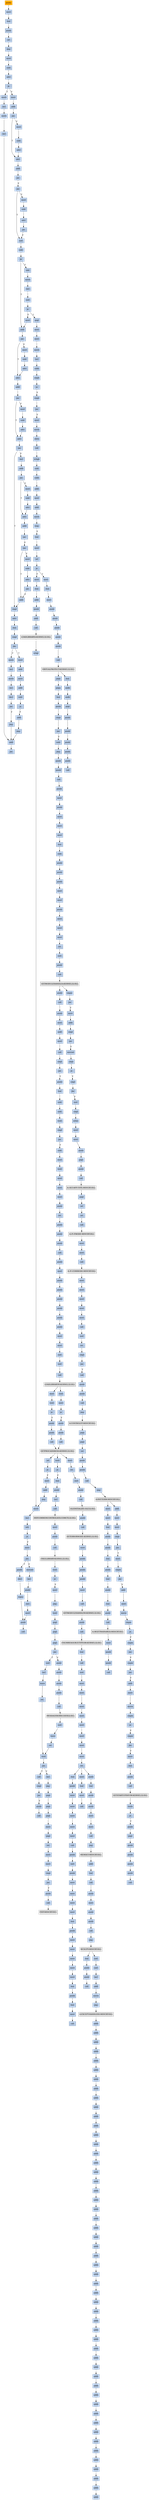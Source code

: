strict digraph G {
	graph [bgcolor=transparent,
		name=G
	];
	node [color=lightsteelblue,
		fillcolor=lightsteelblue,
		shape=rectangle,
		style=filled
	];
	a0x0042a650pusha_	[color=lightgrey,
		fillcolor=orange,
		label=pusha];
	a0x0042a651movl_0x419000UINT32_esi	[label=movl];
	a0x0042a650pusha_ -> a0x0042a651movl_0x419000UINT32_esi	[color="#000000"];
	a0x0042a656leal__98304esi__edi	[label=leal];
	a0x0042a651movl_0x419000UINT32_esi -> a0x0042a656leal__98304esi__edi	[color="#000000"];
	a0x0042a65cpushl_edi	[label=pushl];
	a0x0042a656leal__98304esi__edi -> a0x0042a65cpushl_edi	[color="#000000"];
	a0x0042a65dorl_0xffffffffUINT8_ebp	[label=orl];
	a0x0042a65cpushl_edi -> a0x0042a65dorl_0xffffffffUINT8_ebp	[color="#000000"];
	a0x0042a660jmp_0x0042a672	[label=jmp];
	a0x0042a65dorl_0xffffffffUINT8_ebp -> a0x0042a660jmp_0x0042a672	[color="#000000"];
	a0x0042a672movl_esi__ebx	[label=movl];
	a0x0042a660jmp_0x0042a672 -> a0x0042a672movl_esi__ebx	[color="#000000"];
	a0x0042a674subl_0xfffffffcUINT8_esi	[label=subl];
	a0x0042a672movl_esi__ebx -> a0x0042a674subl_0xfffffffcUINT8_esi	[color="#000000"];
	a0x0042a677adcl_ebx_ebx	[label=adcl];
	a0x0042a674subl_0xfffffffcUINT8_esi -> a0x0042a677adcl_ebx_ebx	[color="#000000"];
	a0x0042a679jb_0x0042a668	[label=jb];
	a0x0042a677adcl_ebx_ebx -> a0x0042a679jb_0x0042a668	[color="#000000"];
	a0x0042a668movb_esi__al	[label=movb];
	a0x0042a679jb_0x0042a668 -> a0x0042a668movb_esi__al	[color="#000000",
		label=T];
	a0x0042a67bmovl_0x1UINT32_eax	[label=movl];
	a0x0042a679jb_0x0042a668 -> a0x0042a67bmovl_0x1UINT32_eax	[color="#000000",
		label=F];
	a0x0042a66aincl_esi	[label=incl];
	a0x0042a668movb_esi__al -> a0x0042a66aincl_esi	[color="#000000"];
	a0x0042a66bmovb_al_edi_	[label=movb];
	a0x0042a66aincl_esi -> a0x0042a66bmovb_al_edi_	[color="#000000"];
	a0x0042a66dincl_edi	[label=incl];
	a0x0042a66bmovb_al_edi_ -> a0x0042a66dincl_edi	[color="#000000"];
	a0x0042a66eaddl_ebx_ebx	[label=addl];
	a0x0042a66dincl_edi -> a0x0042a66eaddl_ebx_ebx	[color="#000000"];
	a0x0042a670jne_0x0042a679	[label=jne];
	a0x0042a66eaddl_ebx_ebx -> a0x0042a670jne_0x0042a679	[color="#000000"];
	a0x0042a680addl_ebx_ebx	[label=addl];
	a0x0042a67bmovl_0x1UINT32_eax -> a0x0042a680addl_ebx_ebx	[color="#000000"];
	a0x0042a682jne_0x0042a68b	[label=jne];
	a0x0042a680addl_ebx_ebx -> a0x0042a682jne_0x0042a68b	[color="#000000"];
	a0x0042a68badcl_eax_eax	[label=adcl];
	a0x0042a682jne_0x0042a68b -> a0x0042a68badcl_eax_eax	[color="#000000",
		label=T];
	a0x0042a684movl_esi__ebx	[label=movl];
	a0x0042a682jne_0x0042a68b -> a0x0042a684movl_esi__ebx	[color="#000000",
		label=F];
	a0x0042a68daddl_ebx_ebx	[label=addl];
	a0x0042a68badcl_eax_eax -> a0x0042a68daddl_ebx_ebx	[color="#000000"];
	a0x0042a68fjae_0x0042a680	[label=jae];
	a0x0042a68daddl_ebx_ebx -> a0x0042a68fjae_0x0042a680	[color="#000000"];
	a0x0042a691jne_0x0042a69c	[label=jne];
	a0x0042a68fjae_0x0042a680 -> a0x0042a691jne_0x0042a69c	[color="#000000",
		label=F];
	a0x0042a69cxorl_ecx_ecx	[label=xorl];
	a0x0042a691jne_0x0042a69c -> a0x0042a69cxorl_ecx_ecx	[color="#000000",
		label=T];
	a0x0042a693movl_esi__ebx	[label=movl];
	a0x0042a691jne_0x0042a69c -> a0x0042a693movl_esi__ebx	[color="#000000",
		label=F];
	a0x0042a69esubl_0x3UINT8_eax	[label=subl];
	a0x0042a69cxorl_ecx_ecx -> a0x0042a69esubl_0x3UINT8_eax	[color="#000000"];
	a0x0042a6a1jb_0x0042a6b0	[label=jb];
	a0x0042a69esubl_0x3UINT8_eax -> a0x0042a6a1jb_0x0042a6b0	[color="#000000"];
	a0x0042a6b0addl_ebx_ebx	[label=addl];
	a0x0042a6a1jb_0x0042a6b0 -> a0x0042a6b0addl_ebx_ebx	[color="#000000",
		label=T];
	a0x0042a6a3shll_0x8UINT8_eax	[label=shll];
	a0x0042a6a1jb_0x0042a6b0 -> a0x0042a6a3shll_0x8UINT8_eax	[color="#000000",
		label=F];
	a0x0042a6b2jne_0x0042a6bb	[label=jne];
	a0x0042a6b0addl_ebx_ebx -> a0x0042a6b2jne_0x0042a6bb	[color="#000000"];
	a0x0042a6bbadcl_ecx_ecx	[label=adcl];
	a0x0042a6b2jne_0x0042a6bb -> a0x0042a6bbadcl_ecx_ecx	[color="#000000",
		label=T];
	a0x0042a6b4movl_esi__ebx	[label=movl];
	a0x0042a6b2jne_0x0042a6bb -> a0x0042a6b4movl_esi__ebx	[color="#000000",
		label=F];
	a0x0042a6bdaddl_ebx_ebx	[label=addl];
	a0x0042a6bbadcl_ecx_ecx -> a0x0042a6bdaddl_ebx_ebx	[color="#000000"];
	a0x0042a6bfjne_0x0042a6c8	[label=jne];
	a0x0042a6bdaddl_ebx_ebx -> a0x0042a6bfjne_0x0042a6c8	[color="#000000"];
	a0x0042a6c8adcl_ecx_ecx	[label=adcl];
	a0x0042a6bfjne_0x0042a6c8 -> a0x0042a6c8adcl_ecx_ecx	[color="#000000",
		label=T];
	a0x0042a6c1movl_esi__ebx	[label=movl];
	a0x0042a6bfjne_0x0042a6c8 -> a0x0042a6c1movl_esi__ebx	[color="#000000",
		label=F];
	a0x0042a6cajne_0x0042a6ec	[label=jne];
	a0x0042a6c8adcl_ecx_ecx -> a0x0042a6cajne_0x0042a6ec	[color="#000000"];
	a0x0042a6eccmpl_0xfffff300UINT32_ebp	[label=cmpl];
	a0x0042a6cajne_0x0042a6ec -> a0x0042a6eccmpl_0xfffff300UINT32_ebp	[color="#000000",
		label=T];
	a0x0042a6ccincl_ecx	[label=incl];
	a0x0042a6cajne_0x0042a6ec -> a0x0042a6ccincl_ecx	[color="#000000",
		label=F];
	a0x0042a6f2adcl_0x1UINT8_ecx	[label=adcl];
	a0x0042a6eccmpl_0xfffff300UINT32_ebp -> a0x0042a6f2adcl_0x1UINT8_ecx	[color="#000000"];
	a0x0042a6f5leal_ediebp__edx	[label=leal];
	a0x0042a6f2adcl_0x1UINT8_ecx -> a0x0042a6f5leal_ediebp__edx	[color="#000000"];
	a0x0042a6f8cmpl_0xfffffffcUINT8_ebp	[label=cmpl];
	a0x0042a6f5leal_ediebp__edx -> a0x0042a6f8cmpl_0xfffffffcUINT8_ebp	[color="#000000"];
	a0x0042a6fbjbe_0x0042a70c	[label=jbe];
	a0x0042a6f8cmpl_0xfffffffcUINT8_ebp -> a0x0042a6fbjbe_0x0042a70c	[color="#000000"];
	a0x0042a6fdmovb_edx__al	[label=movb];
	a0x0042a6fbjbe_0x0042a70c -> a0x0042a6fdmovb_edx__al	[color="#000000",
		label=F];
	a0x0042a70cmovl_edx__eax	[label=movl];
	a0x0042a6fbjbe_0x0042a70c -> a0x0042a70cmovl_edx__eax	[color="#000000",
		label=T];
	a0x0042a6ffincl_edx	[label=incl];
	a0x0042a6fdmovb_edx__al -> a0x0042a6ffincl_edx	[color="#000000"];
	a0x0042a700movb_al_edi_	[label=movb];
	a0x0042a6ffincl_edx -> a0x0042a700movb_al_edi_	[color="#000000"];
	a0x0042a702incl_edi	[label=incl];
	a0x0042a700movb_al_edi_ -> a0x0042a702incl_edi	[color="#000000"];
	a0x0042a703decl_ecx	[label=decl];
	a0x0042a702incl_edi -> a0x0042a703decl_ecx	[color="#000000"];
	a0x0042a704jne_0x0042a6fd	[label=jne];
	a0x0042a703decl_ecx -> a0x0042a704jne_0x0042a6fd	[color="#000000"];
	a0x0042a706jmp_0x0042a66e	[label=jmp];
	a0x0042a704jne_0x0042a6fd -> a0x0042a706jmp_0x0042a66e	[color="#000000",
		label=F];
	a0x0042a706jmp_0x0042a66e -> a0x0042a66eaddl_ebx_ebx	[color="#000000"];
	a0x0042a6a6movb_esi__al	[label=movb];
	a0x0042a6a3shll_0x8UINT8_eax -> a0x0042a6a6movb_esi__al	[color="#000000"];
	a0x0042a6a8incl_esi	[label=incl];
	a0x0042a6a6movb_esi__al -> a0x0042a6a8incl_esi	[color="#000000"];
	a0x0042a6a9xorl_0xffffffffUINT8_eax	[label=xorl];
	a0x0042a6a8incl_esi -> a0x0042a6a9xorl_0xffffffffUINT8_eax	[color="#000000"];
	a0x0042a6acje_0x0042a722	[label=je];
	a0x0042a6a9xorl_0xffffffffUINT8_eax -> a0x0042a6acje_0x0042a722	[color="#000000"];
	a0x0042a6aemovl_eax_ebp	[label=movl];
	a0x0042a6acje_0x0042a722 -> a0x0042a6aemovl_eax_ebp	[color="#000000",
		label=F];
	a0x0042a722popl_esi	[label=popl];
	a0x0042a6acje_0x0042a722 -> a0x0042a722popl_esi	[color="#000000",
		label=T];
	a0x0042a6aemovl_eax_ebp -> a0x0042a6b0addl_ebx_ebx	[color="#000000"];
	a0x0042a70eaddl_0x4UINT8_edx	[label=addl];
	a0x0042a70cmovl_edx__eax -> a0x0042a70eaddl_0x4UINT8_edx	[color="#000000"];
	a0x0042a711movl_eax_edi_	[label=movl];
	a0x0042a70eaddl_0x4UINT8_edx -> a0x0042a711movl_eax_edi_	[color="#000000"];
	a0x0042a713addl_0x4UINT8_edi	[label=addl];
	a0x0042a711movl_eax_edi_ -> a0x0042a713addl_0x4UINT8_edi	[color="#000000"];
	a0x0042a716subl_0x4UINT8_ecx	[label=subl];
	a0x0042a713addl_0x4UINT8_edi -> a0x0042a716subl_0x4UINT8_ecx	[color="#000000"];
	a0x0042a719ja_0x0042a70c	[label=ja];
	a0x0042a716subl_0x4UINT8_ecx -> a0x0042a719ja_0x0042a70c	[color="#000000"];
	a0x0042a71baddl_ecx_edi	[label=addl];
	a0x0042a719ja_0x0042a70c -> a0x0042a71baddl_ecx_edi	[color="#000000",
		label=F];
	a0x0042a71djmp_0x0042a66e	[label=jmp];
	a0x0042a71baddl_ecx_edi -> a0x0042a71djmp_0x0042a66e	[color="#000000"];
	a0x0042a71djmp_0x0042a66e -> a0x0042a66eaddl_ebx_ebx	[color="#000000"];
	a0x0042a686subl_0xfffffffcUINT8_esi	[label=subl];
	a0x0042a684movl_esi__ebx -> a0x0042a686subl_0xfffffffcUINT8_esi	[color="#000000"];
	a0x0042a689adcl_ebx_ebx	[label=adcl];
	a0x0042a686subl_0xfffffffcUINT8_esi -> a0x0042a689adcl_ebx_ebx	[color="#000000"];
	a0x0042a689adcl_ebx_ebx -> a0x0042a68badcl_eax_eax	[color="#000000"];
	a0x0042a6b6subl_0xfffffffcUINT8_esi	[label=subl];
	a0x0042a6b4movl_esi__ebx -> a0x0042a6b6subl_0xfffffffcUINT8_esi	[color="#000000"];
	a0x0042a6b9adcl_ebx_ebx	[label=adcl];
	a0x0042a6b6subl_0xfffffffcUINT8_esi -> a0x0042a6b9adcl_ebx_ebx	[color="#000000"];
	a0x0042a6b9adcl_ebx_ebx -> a0x0042a6bbadcl_ecx_ecx	[color="#000000"];
	a0x0042a6cdaddl_ebx_ebx	[label=addl];
	a0x0042a6ccincl_ecx -> a0x0042a6cdaddl_ebx_ebx	[color="#000000"];
	a0x0042a6cfjne_0x0042a6d8	[label=jne];
	a0x0042a6cdaddl_ebx_ebx -> a0x0042a6cfjne_0x0042a6d8	[color="#000000"];
	a0x0042a6d8adcl_ecx_ecx	[label=adcl];
	a0x0042a6cfjne_0x0042a6d8 -> a0x0042a6d8adcl_ecx_ecx	[color="#000000",
		label=T];
	a0x0042a6d1movl_esi__ebx	[label=movl];
	a0x0042a6cfjne_0x0042a6d8 -> a0x0042a6d1movl_esi__ebx	[color="#000000",
		label=F];
	a0x0042a6daaddl_ebx_ebx	[label=addl];
	a0x0042a6d8adcl_ecx_ecx -> a0x0042a6daaddl_ebx_ebx	[color="#000000"];
	a0x0042a6dcjae_0x0042a6cd	[label=jae];
	a0x0042a6daaddl_ebx_ebx -> a0x0042a6dcjae_0x0042a6cd	[color="#000000"];
	a0x0042a6dejne_0x0042a6e9	[label=jne];
	a0x0042a6dcjae_0x0042a6cd -> a0x0042a6dejne_0x0042a6e9	[color="#000000",
		label=F];
	a0x0042a6e9addl_0x2UINT8_ecx	[label=addl];
	a0x0042a6dejne_0x0042a6e9 -> a0x0042a6e9addl_0x2UINT8_ecx	[color="#000000",
		label=T];
	a0x0042a6e0movl_esi__ebx	[label=movl];
	a0x0042a6dejne_0x0042a6e9 -> a0x0042a6e0movl_esi__ebx	[color="#000000",
		label=F];
	a0x0042a6e9addl_0x2UINT8_ecx -> a0x0042a6eccmpl_0xfffff300UINT32_ebp	[color="#000000"];
	a0x0042a6c3subl_0xfffffffcUINT8_esi	[label=subl];
	a0x0042a6c1movl_esi__ebx -> a0x0042a6c3subl_0xfffffffcUINT8_esi	[color="#000000"];
	a0x0042a6c6adcl_ebx_ebx	[label=adcl];
	a0x0042a6c3subl_0xfffffffcUINT8_esi -> a0x0042a6c6adcl_ebx_ebx	[color="#000000"];
	a0x0042a6c6adcl_ebx_ebx -> a0x0042a6c8adcl_ecx_ecx	[color="#000000"];
	a0x0042a695subl_0xfffffffcUINT8_esi	[label=subl];
	a0x0042a693movl_esi__ebx -> a0x0042a695subl_0xfffffffcUINT8_esi	[color="#000000"];
	a0x0042a698adcl_ebx_ebx	[label=adcl];
	a0x0042a695subl_0xfffffffcUINT8_esi -> a0x0042a698adcl_ebx_ebx	[color="#000000"];
	a0x0042a69ajae_0x0042a680	[label=jae];
	a0x0042a698adcl_ebx_ebx -> a0x0042a69ajae_0x0042a680	[color="#000000"];
	a0x0042a69ajae_0x0042a680 -> a0x0042a69cxorl_ecx_ecx	[color="#000000",
		label=F];
	a0x0042a6d3subl_0xfffffffcUINT8_esi	[label=subl];
	a0x0042a6d1movl_esi__ebx -> a0x0042a6d3subl_0xfffffffcUINT8_esi	[color="#000000"];
	a0x0042a6d6adcl_ebx_ebx	[label=adcl];
	a0x0042a6d3subl_0xfffffffcUINT8_esi -> a0x0042a6d6adcl_ebx_ebx	[color="#000000"];
	a0x0042a6d6adcl_ebx_ebx -> a0x0042a6d8adcl_ecx_ecx	[color="#000000"];
	a0x0042a6e2subl_0xfffffffcUINT8_esi	[label=subl];
	a0x0042a6e0movl_esi__ebx -> a0x0042a6e2subl_0xfffffffcUINT8_esi	[color="#000000"];
	a0x0042a6e5adcl_ebx_ebx	[label=adcl];
	a0x0042a6e2subl_0xfffffffcUINT8_esi -> a0x0042a6e5adcl_ebx_ebx	[color="#000000"];
	a0x0042a6e7jae_0x0042a6cd	[label=jae];
	a0x0042a6e5adcl_ebx_ebx -> a0x0042a6e7jae_0x0042a6cd	[color="#000000"];
	a0x0042a6e7jae_0x0042a6cd -> a0x0042a6e9addl_0x2UINT8_ecx	[color="#000000",
		label=F];
	a0x0042a723movl_esi_edi	[label=movl];
	a0x0042a722popl_esi -> a0x0042a723movl_esi_edi	[color="#000000"];
	a0x0042a725movl_0x9caUINT32_ecx	[label=movl];
	a0x0042a723movl_esi_edi -> a0x0042a725movl_0x9caUINT32_ecx	[color="#000000"];
	a0x0042a72amovb_edi__al	[label=movb];
	a0x0042a725movl_0x9caUINT32_ecx -> a0x0042a72amovb_edi__al	[color="#000000"];
	a0x0042a72cincl_edi	[label=incl];
	a0x0042a72amovb_edi__al -> a0x0042a72cincl_edi	[color="#000000"];
	a0x0042a72dsubb_0xffffffe8UINT8_al	[label=subb];
	a0x0042a72cincl_edi -> a0x0042a72dsubb_0xffffffe8UINT8_al	[color="#000000"];
	a0x0042a72fcmpb_0x1UINT8_al	[label=cmpb];
	a0x0042a72dsubb_0xffffffe8UINT8_al -> a0x0042a72fcmpb_0x1UINT8_al	[color="#000000"];
	a0x0042a731ja_0x0042a72a	[label=ja];
	a0x0042a72fcmpb_0x1UINT8_al -> a0x0042a731ja_0x0042a72a	[color="#000000"];
	a0x0042a733cmpb_0x2UINT8_edi_	[label=cmpb];
	a0x0042a731ja_0x0042a72a -> a0x0042a733cmpb_0x2UINT8_edi_	[color="#000000",
		label=F];
	a0x0042a736jne_0x0042a72a	[label=jne];
	a0x0042a733cmpb_0x2UINT8_edi_ -> a0x0042a736jne_0x0042a72a	[color="#000000"];
	a0x0042a738movl_edi__eax	[label=movl];
	a0x0042a736jne_0x0042a72a -> a0x0042a738movl_edi__eax	[color="#000000",
		label=F];
	a0x0042a73amovb_0x4edi__bl	[label=movb];
	a0x0042a738movl_edi__eax -> a0x0042a73amovb_0x4edi__bl	[color="#000000"];
	a0x0042a73dshrw_0x8UINT8_ax	[label=shrw];
	a0x0042a73amovb_0x4edi__bl -> a0x0042a73dshrw_0x8UINT8_ax	[color="#000000"];
	a0x0042a741roll_0x10UINT8_eax	[label=roll];
	a0x0042a73dshrw_0x8UINT8_ax -> a0x0042a741roll_0x10UINT8_eax	[color="#000000"];
	a0x0042a744xchgb_al_ah	[label=xchgb];
	a0x0042a741roll_0x10UINT8_eax -> a0x0042a744xchgb_al_ah	[color="#000000"];
	a0x0042a746subl_edi_eax	[label=subl];
	a0x0042a744xchgb_al_ah -> a0x0042a746subl_edi_eax	[color="#000000"];
	a0x0042a748subb_0xffffffe8UINT8_bl	[label=subb];
	a0x0042a746subl_edi_eax -> a0x0042a748subb_0xffffffe8UINT8_bl	[color="#000000"];
	a0x0042a74baddl_esi_eax	[label=addl];
	a0x0042a748subb_0xffffffe8UINT8_bl -> a0x0042a74baddl_esi_eax	[color="#000000"];
	a0x0042a74dmovl_eax_edi_	[label=movl];
	a0x0042a74baddl_esi_eax -> a0x0042a74dmovl_eax_edi_	[color="#000000"];
	a0x0042a74faddl_0x5UINT8_edi	[label=addl];
	a0x0042a74dmovl_eax_edi_ -> a0x0042a74faddl_0x5UINT8_edi	[color="#000000"];
	a0x0042a752movb_bl_al	[label=movb];
	a0x0042a74faddl_0x5UINT8_edi -> a0x0042a752movb_bl_al	[color="#000000"];
	a0x0042a754loop_0x0042a72f	[label=loop];
	a0x0042a752movb_bl_al -> a0x0042a754loop_0x0042a72f	[color="#000000"];
	a0x0042a756leal_0x27000esi__edi	[label=leal];
	a0x0042a754loop_0x0042a72f -> a0x0042a756leal_0x27000esi__edi	[color="#000000",
		label=F];
	a0x0042a75cmovl_edi__eax	[label=movl];
	a0x0042a756leal_0x27000esi__edi -> a0x0042a75cmovl_edi__eax	[color="#000000"];
	a0x0042a75eorl_eax_eax	[label=orl];
	a0x0042a75cmovl_edi__eax -> a0x0042a75eorl_eax_eax	[color="#000000"];
	a0x0042a760je_0x0042a7a7	[label=je];
	a0x0042a75eorl_eax_eax -> a0x0042a760je_0x0042a7a7	[color="#000000"];
	a0x0042a762movl_0x4edi__ebx	[label=movl];
	a0x0042a760je_0x0042a7a7 -> a0x0042a762movl_0x4edi__ebx	[color="#000000",
		label=F];
	a0x0042a7a7movl_0x2bb80esi__ebp	[label=movl];
	a0x0042a760je_0x0042a7a7 -> a0x0042a7a7movl_0x2bb80esi__ebp	[color="#000000",
		label=T];
	a0x0042a765leal_0x2ba64eaxesi__eax	[label=leal];
	a0x0042a762movl_0x4edi__ebx -> a0x0042a765leal_0x2ba64eaxesi__eax	[color="#000000"];
	a0x0042a76caddl_esi_ebx	[label=addl];
	a0x0042a765leal_0x2ba64eaxesi__eax -> a0x0042a76caddl_esi_ebx	[color="#000000"];
	a0x0042a76epushl_eax	[label=pushl];
	a0x0042a76caddl_esi_ebx -> a0x0042a76epushl_eax	[color="#000000"];
	a0x0042a76faddl_0x8UINT8_edi	[label=addl];
	a0x0042a76epushl_eax -> a0x0042a76faddl_0x8UINT8_edi	[color="#000000"];
	a0x0042a772call_0x2bb74esi_	[label=call];
	a0x0042a76faddl_0x8UINT8_edi -> a0x0042a772call_0x2bb74esi_	[color="#000000"];
	LOADLIBRARYA_KERNEL32_DLL	[color=lightgrey,
		fillcolor=lightgrey,
		label="LOADLIBRARYA-KERNEL32-DLL"];
	a0x0042a772call_0x2bb74esi_ -> LOADLIBRARYA_KERNEL32_DLL	[color="#000000"];
	a0x0042a778xchgl_eax_ebp	[label=xchgl];
	LOADLIBRARYA_KERNEL32_DLL -> a0x0042a778xchgl_eax_ebp	[color="#000000"];
	a0x0042a779movb_edi__al	[label=movb];
	a0x0042a778xchgl_eax_ebp -> a0x0042a779movb_edi__al	[color="#000000"];
	a0x0042a77bincl_edi	[label=incl];
	a0x0042a779movb_edi__al -> a0x0042a77bincl_edi	[color="#000000"];
	a0x0042a77corb_al_al	[label=orb];
	a0x0042a77bincl_edi -> a0x0042a77corb_al_al	[color="#000000"];
	a0x0042a77eje_0x0042a75c	[label=je];
	a0x0042a77corb_al_al -> a0x0042a77eje_0x0042a75c	[color="#000000"];
	a0x0042a780movl_edi_ecx	[label=movl];
	a0x0042a77eje_0x0042a75c -> a0x0042a780movl_edi_ecx	[color="#000000",
		label=F];
	a0x0042a782jns_0x0042a78b	[label=jns];
	a0x0042a780movl_edi_ecx -> a0x0042a782jns_0x0042a78b	[color="#000000"];
	a0x0042a78bpushl_edi	[label=pushl];
	a0x0042a782jns_0x0042a78b -> a0x0042a78bpushl_edi	[color="#000000",
		label=T];
	a0x0042a784movzwl_edi__eax	[label=movzwl];
	a0x0042a782jns_0x0042a78b -> a0x0042a784movzwl_edi__eax	[color="#000000",
		label=F];
	a0x0042a78cdecl_eax	[label=decl];
	a0x0042a78bpushl_edi -> a0x0042a78cdecl_eax	[color="#000000"];
	a0x0042a78drepnz_scasb_es_edi__al	[label=repnz];
	a0x0042a78cdecl_eax -> a0x0042a78drepnz_scasb_es_edi__al	[color="#000000"];
	a0x0042a78fpushl_ebp	[label=pushl];
	a0x0042a78drepnz_scasb_es_edi__al -> a0x0042a78fpushl_ebp	[color="#000000"];
	a0x0042a790call_0x2bb7cesi_	[label=call];
	a0x0042a78fpushl_ebp -> a0x0042a790call_0x2bb7cesi_	[color="#000000"];
	GETPROCADDRESS_KERNEL32_DLL	[color=lightgrey,
		fillcolor=lightgrey,
		label="GETPROCADDRESS-KERNEL32-DLL"];
	a0x0042a796orl_eax_eax	[label=orl];
	GETPROCADDRESS_KERNEL32_DLL -> a0x0042a796orl_eax_eax	[color="#000000"];
	a0x00403b51testl_eax_eax	[label=testl];
	GETPROCADDRESS_KERNEL32_DLL -> a0x00403b51testl_eax_eax	[color="#000000"];
	a0x00413a8fmovl_eax_0x421578	[label=movl];
	GETPROCADDRESS_KERNEL32_DLL -> a0x00413a8fmovl_eax_0x421578	[color="#000000"];
	a0x0042a798je_0x0042a7a1	[label=je];
	a0x0042a796orl_eax_eax -> a0x0042a798je_0x0042a7a1	[color="#000000"];
	a0x0042a79amovl_eax_ebx_	[label=movl];
	a0x0042a798je_0x0042a7a1 -> a0x0042a79amovl_eax_ebx_	[color="#000000",
		label=F];
	a0x0042a79caddl_0x4UINT8_ebx	[label=addl];
	a0x0042a79amovl_eax_ebx_ -> a0x0042a79caddl_0x4UINT8_ebx	[color="#000000"];
	a0x0042a79fjmp_0x0042a779	[label=jmp];
	a0x0042a79caddl_0x4UINT8_ebx -> a0x0042a79fjmp_0x0042a779	[color="#000000"];
	a0x0042a79fjmp_0x0042a779 -> a0x0042a779movb_edi__al	[color="#000000"];
	a0x0042a787incl_edi	[label=incl];
	a0x0042a784movzwl_edi__eax -> a0x0042a787incl_edi	[color="#000000"];
	a0x0042a788pushl_eax	[label=pushl];
	a0x0042a787incl_edi -> a0x0042a788pushl_eax	[color="#000000"];
	a0x0042a789incl_edi	[label=incl];
	a0x0042a788pushl_eax -> a0x0042a789incl_edi	[color="#000000"];
	a0x0042a78amovl_0xaef24857UINT32_ecx	[label=movl];
	a0x0042a789incl_edi -> a0x0042a78amovl_0xaef24857UINT32_ecx	[color="#000000"];
	a0x0042a78amovl_0xaef24857UINT32_ecx -> a0x0042a78fpushl_ebp	[color="#000000"];
	a0x0042a7adleal__4096esi__edi	[label=leal];
	a0x0042a7a7movl_0x2bb80esi__ebp -> a0x0042a7adleal__4096esi__edi	[color="#000000"];
	a0x0042a7b3movl_0x1000UINT32_ebx	[label=movl];
	a0x0042a7adleal__4096esi__edi -> a0x0042a7b3movl_0x1000UINT32_ebx	[color="#000000"];
	a0x0042a7b8pushl_eax	[label=pushl];
	a0x0042a7b3movl_0x1000UINT32_ebx -> a0x0042a7b8pushl_eax	[color="#000000"];
	a0x0042a7b9pushl_esp	[label=pushl];
	a0x0042a7b8pushl_eax -> a0x0042a7b9pushl_esp	[color="#000000"];
	a0x0042a7bapushl_0x4UINT8	[label=pushl];
	a0x0042a7b9pushl_esp -> a0x0042a7bapushl_0x4UINT8	[color="#000000"];
	a0x0042a7bcpushl_ebx	[label=pushl];
	a0x0042a7bapushl_0x4UINT8 -> a0x0042a7bcpushl_ebx	[color="#000000"];
	a0x0042a7bdpushl_edi	[label=pushl];
	a0x0042a7bcpushl_ebx -> a0x0042a7bdpushl_edi	[color="#000000"];
	a0x0042a7becall_ebp	[label=call];
	a0x0042a7bdpushl_edi -> a0x0042a7becall_ebp	[color="#000000"];
	VIRTUALPROTECT_KERNEL32_DLL	[color=lightgrey,
		fillcolor=lightgrey,
		label="VIRTUALPROTECT-KERNEL32-DLL"];
	a0x0042a7becall_ebp -> VIRTUALPROTECT_KERNEL32_DLL	[color="#000000"];
	a0x0042a7c0leal_0x217edi__eax	[label=leal];
	VIRTUALPROTECT_KERNEL32_DLL -> a0x0042a7c0leal_0x217edi__eax	[color="#000000"];
	a0x0042a7d5popl_eax	[label=popl];
	VIRTUALPROTECT_KERNEL32_DLL -> a0x0042a7d5popl_eax	[color="#000000"];
	a0x0042a7c6andb_0x7fUINT8_eax_	[label=andb];
	a0x0042a7c0leal_0x217edi__eax -> a0x0042a7c6andb_0x7fUINT8_eax_	[color="#000000"];
	a0x0042a7c9andb_0x7fUINT8_0x28eax_	[label=andb];
	a0x0042a7c6andb_0x7fUINT8_eax_ -> a0x0042a7c9andb_0x7fUINT8_0x28eax_	[color="#000000"];
	a0x0042a7cdpopl_eax	[label=popl];
	a0x0042a7c9andb_0x7fUINT8_0x28eax_ -> a0x0042a7cdpopl_eax	[color="#000000"];
	a0x0042a7cepushl_eax	[label=pushl];
	a0x0042a7cdpopl_eax -> a0x0042a7cepushl_eax	[color="#000000"];
	a0x0042a7cfpushl_esp	[label=pushl];
	a0x0042a7cepushl_eax -> a0x0042a7cfpushl_esp	[color="#000000"];
	a0x0042a7d0pushl_eax	[label=pushl];
	a0x0042a7cfpushl_esp -> a0x0042a7d0pushl_eax	[color="#000000"];
	a0x0042a7d1pushl_ebx	[label=pushl];
	a0x0042a7d0pushl_eax -> a0x0042a7d1pushl_ebx	[color="#000000"];
	a0x0042a7d2pushl_edi	[label=pushl];
	a0x0042a7d1pushl_ebx -> a0x0042a7d2pushl_edi	[color="#000000"];
	a0x0042a7d3call_ebp	[label=call];
	a0x0042a7d2pushl_edi -> a0x0042a7d3call_ebp	[color="#000000"];
	a0x0042a7d6popa_	[label=popa];
	a0x0042a7d5popl_eax -> a0x0042a7d6popa_	[color="#000000"];
	a0x0042a7d7leal__128esp__eax	[label=leal];
	a0x0042a7d6popa_ -> a0x0042a7d7leal__128esp__eax	[color="#000000"];
	a0x0042a7dbpushl_0x0UINT8	[label=pushl];
	a0x0042a7d7leal__128esp__eax -> a0x0042a7dbpushl_0x0UINT8	[color="#000000"];
	a0x0042a7ddcmpl_eax_esp	[label=cmpl];
	a0x0042a7dbpushl_0x0UINT8 -> a0x0042a7ddcmpl_eax_esp	[color="#000000"];
	a0x0042a7dfjne_0x0042a7db	[label=jne];
	a0x0042a7ddcmpl_eax_esp -> a0x0042a7dfjne_0x0042a7db	[color="#000000"];
	a0x0042a7e1subl_0xffffff80UINT8_esp	[label=subl];
	a0x0042a7dfjne_0x0042a7db -> a0x0042a7e1subl_0xffffff80UINT8_esp	[color="#000000",
		label=F];
	a0x0042a7e4jmp_0x00418100	[label=jmp];
	a0x0042a7e1subl_0xffffff80UINT8_esp -> a0x0042a7e4jmp_0x00418100	[color="#000000"];
	a0x00418100pushl_0x70UINT8	[label=pushl];
	a0x0042a7e4jmp_0x00418100 -> a0x00418100pushl_0x70UINT8	[color="#000000"];
	a0x00418102pushl_0x4194a0UINT32	[label=pushl];
	a0x00418100pushl_0x70UINT8 -> a0x00418102pushl_0x4194a0UINT32	[color="#000000"];
	a0x00418107call_0x418310	[label=call];
	a0x00418102pushl_0x4194a0UINT32 -> a0x00418107call_0x418310	[color="#000000"];
	a0x00418310pushl_0x418360UINT32	[label=pushl];
	a0x00418107call_0x418310 -> a0x00418310pushl_0x418360UINT32	[color="#000000"];
	a0x00418315movl_fs_0_eax	[label=movl];
	a0x00418310pushl_0x418360UINT32 -> a0x00418315movl_fs_0_eax	[color="#000000"];
	a0x0041831bpushl_eax	[label=pushl];
	a0x00418315movl_fs_0_eax -> a0x0041831bpushl_eax	[color="#000000"];
	a0x0041831cmovl_esp_fs_0	[label=movl];
	a0x0041831bpushl_eax -> a0x0041831cmovl_esp_fs_0	[color="#000000"];
	a0x00418323movl_0x10esp__eax	[label=movl];
	a0x0041831cmovl_esp_fs_0 -> a0x00418323movl_0x10esp__eax	[color="#000000"];
	a0x00418327movl_ebp_0x10esp_	[label=movl];
	a0x00418323movl_0x10esp__eax -> a0x00418327movl_ebp_0x10esp_	[color="#000000"];
	a0x0041832bleal_0x10esp__ebp	[label=leal];
	a0x00418327movl_ebp_0x10esp_ -> a0x0041832bleal_0x10esp__ebp	[color="#000000"];
	a0x0041832fsubl_eax_esp	[label=subl];
	a0x0041832bleal_0x10esp__ebp -> a0x0041832fsubl_eax_esp	[color="#000000"];
	a0x00418331pushl_ebx	[label=pushl];
	a0x0041832fsubl_eax_esp -> a0x00418331pushl_ebx	[color="#000000"];
	a0x00418332pushl_esi	[label=pushl];
	a0x00418331pushl_ebx -> a0x00418332pushl_esi	[color="#000000"];
	a0x00418333pushl_edi	[label=pushl];
	a0x00418332pushl_esi -> a0x00418333pushl_edi	[color="#000000"];
	a0x00418334movl__8ebp__eax	[label=movl];
	a0x00418333pushl_edi -> a0x00418334movl__8ebp__eax	[color="#000000"];
	a0x00418337movl_esp__24ebp_	[label=movl];
	a0x00418334movl__8ebp__eax -> a0x00418337movl_esp__24ebp_	[color="#000000"];
	a0x0041833apushl_eax	[label=pushl];
	a0x00418337movl_esp__24ebp_ -> a0x0041833apushl_eax	[color="#000000"];
	a0x0041833bmovl__4ebp__eax	[label=movl];
	a0x0041833apushl_eax -> a0x0041833bmovl__4ebp__eax	[color="#000000"];
	a0x0041833emovl_0xffffffffUINT32__4ebp_	[label=movl];
	a0x0041833bmovl__4ebp__eax -> a0x0041833emovl_0xffffffffUINT32__4ebp_	[color="#000000"];
	a0x00418345movl_eax__8ebp_	[label=movl];
	a0x0041833emovl_0xffffffffUINT32__4ebp_ -> a0x00418345movl_eax__8ebp_	[color="#000000"];
	a0x00418348ret	[label=ret];
	a0x00418345movl_eax__8ebp_ -> a0x00418348ret	[color="#000000"];
	a0x0041810cxorl_edi_edi	[label=xorl];
	a0x00418348ret -> a0x0041810cxorl_edi_edi	[color="#000000"];
	a0x0041810epushl_edi	[label=pushl];
	a0x0041810cxorl_edi_edi -> a0x0041810epushl_edi	[color="#000000"];
	a0x0041810fcall_0x4190b4	[label=call];
	a0x0041810epushl_edi -> a0x0041810fcall_0x4190b4	[color="#000000"];
	GETMODULEHANDLEA_KERNEL32_DLL	[color=lightgrey,
		fillcolor=lightgrey,
		label="GETMODULEHANDLEA-KERNEL32-DLL"];
	a0x0041810fcall_0x4190b4 -> GETMODULEHANDLEA_KERNEL32_DLL	[color="#000000"];
	a0x00418115cmpw_0x5a4dUINT16_eax_	[label=cmpw];
	GETMODULEHANDLEA_KERNEL32_DLL -> a0x00418115cmpw_0x5a4dUINT16_eax_	[color="#000000"];
	a0x00418292pushl_eax	[label=pushl];
	GETMODULEHANDLEA_KERNEL32_DLL -> a0x00418292pushl_eax	[color="#000000"];
	a0x0041811ajne_0x41813b	[label=jne];
	a0x00418115cmpw_0x5a4dUINT16_eax_ -> a0x0041811ajne_0x41813b	[color="#000000"];
	a0x0041811cmovl_0x3ceax__ecx	[label=movl];
	a0x0041811ajne_0x41813b -> a0x0041811cmovl_0x3ceax__ecx	[color="#000000",
		label=F];
	a0x0041811faddl_eax_ecx	[label=addl];
	a0x0041811cmovl_0x3ceax__ecx -> a0x0041811faddl_eax_ecx	[color="#000000"];
	a0x00418121cmpl_0x4550UINT32_ecx_	[label=cmpl];
	a0x0041811faddl_eax_ecx -> a0x00418121cmpl_0x4550UINT32_ecx_	[color="#000000"];
	a0x00418127jne_0x41813b	[label=jne];
	a0x00418121cmpl_0x4550UINT32_ecx_ -> a0x00418127jne_0x41813b	[color="#000000"];
	a0x00418129movzwl_0x18ecx__eax	[label=movzwl];
	a0x00418127jne_0x41813b -> a0x00418129movzwl_0x18ecx__eax	[color="#000000",
		label=F];
	a0x0041812dcmpl_0x10bUINT32_eax	[label=cmpl];
	a0x00418129movzwl_0x18ecx__eax -> a0x0041812dcmpl_0x10bUINT32_eax	[color="#000000"];
	a0x00418132je_0x418153	[label=je];
	a0x0041812dcmpl_0x10bUINT32_eax -> a0x00418132je_0x418153	[color="#000000"];
	a0x00418153cmpl_0xeUINT8_0x74ecx_	[label=cmpl];
	a0x00418132je_0x418153 -> a0x00418153cmpl_0xeUINT8_0x74ecx_	[color="#000000",
		label=T];
	a0x00418157jbe_0x41813b	[label=jbe];
	a0x00418153cmpl_0xeUINT8_0x74ecx_ -> a0x00418157jbe_0x41813b	[color="#000000"];
	a0x00418159xorl_eax_eax	[label=xorl];
	a0x00418157jbe_0x41813b -> a0x00418159xorl_eax_eax	[color="#000000",
		label=F];
	a0x0041815bcmpl_edi_0xe8ecx_	[label=cmpl];
	a0x00418159xorl_eax_eax -> a0x0041815bcmpl_edi_0xe8ecx_	[color="#000000"];
	a0x00418161setne_al	[label=setne];
	a0x0041815bcmpl_edi_0xe8ecx_ -> a0x00418161setne_al	[color="#000000"];
	a0x00418164movl_eax__28ebp_	[label=movl];
	a0x00418161setne_al -> a0x00418164movl_eax__28ebp_	[color="#000000"];
	a0x00418167movl_edi__4ebp_	[label=movl];
	a0x00418164movl_eax__28ebp_ -> a0x00418167movl_edi__4ebp_	[color="#000000"];
	a0x0041816apushl_0x2UINT8	[label=pushl];
	a0x00418167movl_edi__4ebp_ -> a0x0041816apushl_0x2UINT8	[color="#000000"];
	a0x0041816cpopl_ebx	[label=popl];
	a0x0041816apushl_0x2UINT8 -> a0x0041816cpopl_ebx	[color="#000000"];
	a0x0041816dpushl_ebx	[label=pushl];
	a0x0041816cpopl_ebx -> a0x0041816dpushl_ebx	[color="#000000"];
	a0x0041816ecall_0x4193b0	[label=call];
	a0x0041816dpushl_ebx -> a0x0041816ecall_0x4193b0	[color="#000000"];
	A__SET_APP_TYPE_MSVCRT_DLL	[color=lightgrey,
		fillcolor=lightgrey,
		label="A--SET-APP-TYPE-MSVCRT-DLL"];
	a0x0041816ecall_0x4193b0 -> A__SET_APP_TYPE_MSVCRT_DLL	[color="#000000"];
	a0x00418174popl_ecx	[label=popl];
	A__SET_APP_TYPE_MSVCRT_DLL -> a0x00418174popl_ecx	[color="#000000"];
	a0x00418175orl_0xffffffffUINT8_0x421a60	[label=orl];
	a0x00418174popl_ecx -> a0x00418175orl_0xffffffffUINT8_0x421a60	[color="#000000"];
	a0x0041817corl_0xffffffffUINT8_0x421a64	[label=orl];
	a0x00418175orl_0xffffffffUINT8_0x421a60 -> a0x0041817corl_0xffffffffUINT8_0x421a64	[color="#000000"];
	a0x00418183call_0x419378	[label=call];
	a0x0041817corl_0xffffffffUINT8_0x421a64 -> a0x00418183call_0x419378	[color="#000000"];
	A__P__FMODE_MSVCRT_DLL	[color=lightgrey,
		fillcolor=lightgrey,
		label="A--P--FMODE-MSVCRT-DLL"];
	a0x00418183call_0x419378 -> A__P__FMODE_MSVCRT_DLL	[color="#000000"];
	a0x00418189movl_0x42069c_ecx	[label=movl];
	A__P__FMODE_MSVCRT_DLL -> a0x00418189movl_0x42069c_ecx	[color="#000000"];
	a0x0041818fmovl_ecx_eax_	[label=movl];
	a0x00418189movl_0x42069c_ecx -> a0x0041818fmovl_ecx_eax_	[color="#000000"];
	a0x00418191call_0x419350	[label=call];
	a0x0041818fmovl_ecx_eax_ -> a0x00418191call_0x419350	[color="#000000"];
	A__P__COMMODE_MSVCRT_DLL	[color=lightgrey,
		fillcolor=lightgrey,
		label="A--P--COMMODE-MSVCRT-DLL"];
	a0x00418191call_0x419350 -> A__P__COMMODE_MSVCRT_DLL	[color="#000000"];
	a0x00418197movl_0x420698_ecx	[label=movl];
	A__P__COMMODE_MSVCRT_DLL -> a0x00418197movl_0x420698_ecx	[color="#000000"];
	a0x0041819dmovl_ecx_eax_	[label=movl];
	a0x00418197movl_0x420698_ecx -> a0x0041819dmovl_ecx_eax_	[color="#000000"];
	a0x0041819fmovl_0x419354_eax	[label=movl];
	a0x0041819dmovl_ecx_eax_ -> a0x0041819fmovl_0x419354_eax	[color="#000000"];
	a0x004181a4movl_eax__eax	[label=movl];
	a0x0041819fmovl_0x419354_eax -> a0x004181a4movl_eax__eax	[color="#000000"];
	a0x004181a6movl_eax_0x421a5c	[label=movl];
	a0x004181a4movl_eax__eax -> a0x004181a6movl_eax_0x421a5c	[color="#000000"];
	a0x004181abcall_0x403932	[label=call];
	a0x004181a6movl_eax_0x421a5c -> a0x004181abcall_0x403932	[color="#000000"];
	a0x00403932xorl_eax_eax	[label=xorl];
	a0x004181abcall_0x403932 -> a0x00403932xorl_eax_eax	[color="#000000"];
	a0x00403934ret	[label=ret];
	a0x00403932xorl_eax_eax -> a0x00403934ret	[color="#000000"];
	a0x004181b0cmpl_edi_0x420000	[label=cmpl];
	a0x00403934ret -> a0x004181b0cmpl_edi_0x420000	[color="#000000"];
	a0x004181b6jne_0x4181c4	[label=jne];
	a0x004181b0cmpl_edi_0x420000 -> a0x004181b6jne_0x4181c4	[color="#000000"];
	a0x004181c4call_0x4182fc	[label=call];
	a0x004181b6jne_0x4181c4 -> a0x004181c4call_0x4182fc	[color="#000000",
		label=T];
	a0x004182fcpushl_0x30000UINT32	[label=pushl];
	a0x004181c4call_0x4182fc -> a0x004182fcpushl_0x30000UINT32	[color="#000000"];
	a0x00418301pushl_0x10000UINT32	[label=pushl];
	a0x004182fcpushl_0x30000UINT32 -> a0x00418301pushl_0x10000UINT32	[color="#000000"];
	a0x00418306call_0x41835a	[label=call];
	a0x00418301pushl_0x10000UINT32 -> a0x00418306call_0x41835a	[color="#000000"];
	a0x0041835ajmp_0x4193b4	[label=jmp];
	a0x00418306call_0x41835a -> a0x0041835ajmp_0x4193b4	[color="#000000"];
	A_CONTROLFP_MSVCRT_DLL	[color=lightgrey,
		fillcolor=lightgrey,
		label="A-CONTROLFP-MSVCRT-DLL"];
	a0x0041835ajmp_0x4193b4 -> A_CONTROLFP_MSVCRT_DLL	[color="#000000"];
	a0x0041830bpopl_ecx	[label=popl];
	A_CONTROLFP_MSVCRT_DLL -> a0x0041830bpopl_ecx	[color="#000000"];
	a0x0041830cpopl_ecx	[label=popl];
	a0x0041830bpopl_ecx -> a0x0041830cpopl_ecx	[color="#000000"];
	a0x0041830dret	[label=ret];
	a0x0041830cpopl_ecx -> a0x0041830dret	[color="#000000"];
	a0x004181c9pushl_0x419478UINT32	[label=pushl];
	a0x0041830dret -> a0x004181c9pushl_0x419478UINT32	[color="#000000"];
	a0x004181cepushl_0x419474UINT32	[label=pushl];
	a0x004181c9pushl_0x419478UINT32 -> a0x004181cepushl_0x419474UINT32	[color="#000000"];
	a0x004181d3call_0x4182f6	[label=call];
	a0x004181cepushl_0x419474UINT32 -> a0x004181d3call_0x4182f6	[color="#000000"];
	a0x004182f6jmp_0x41935c	[label=jmp];
	a0x004181d3call_0x4182f6 -> a0x004182f6jmp_0x41935c	[color="#000000"];
	A_INITTERM_MSVCRT_DLL	[color=lightgrey,
		fillcolor=lightgrey,
		label="A-INITTERM-MSVCRT-DLL"];
	a0x004182f6jmp_0x41935c -> A_INITTERM_MSVCRT_DLL	[color="#000000"];
	a0x004181d8movl_0x420694_eax	[label=movl];
	A_INITTERM_MSVCRT_DLL -> a0x004181d8movl_0x420694_eax	[color="#000000"];
	a0x0041820eaddl_0x24UINT8_esp	[label=addl];
	A_INITTERM_MSVCRT_DLL -> a0x0041820eaddl_0x24UINT8_esp	[color="#000000"];
	a0x004181ddmovl_eax__32ebp_	[label=movl];
	a0x004181d8movl_0x420694_eax -> a0x004181ddmovl_eax__32ebp_	[color="#000000"];
	a0x004181e0leal__32ebp__eax	[label=leal];
	a0x004181ddmovl_eax__32ebp_ -> a0x004181e0leal__32ebp__eax	[color="#000000"];
	a0x004181e3pushl_eax	[label=pushl];
	a0x004181e0leal__32ebp__eax -> a0x004181e3pushl_eax	[color="#000000"];
	a0x004181e4pushl_0x420690	[label=pushl];
	a0x004181e3pushl_eax -> a0x004181e4pushl_0x420690	[color="#000000"];
	a0x004181ealeal__36ebp__eax	[label=leal];
	a0x004181e4pushl_0x420690 -> a0x004181ealeal__36ebp__eax	[color="#000000"];
	a0x004181edpushl_eax	[label=pushl];
	a0x004181ealeal__36ebp__eax -> a0x004181edpushl_eax	[color="#000000"];
	a0x004181eeleal__40ebp__eax	[label=leal];
	a0x004181edpushl_eax -> a0x004181eeleal__40ebp__eax	[color="#000000"];
	a0x004181f1pushl_eax	[label=pushl];
	a0x004181eeleal__40ebp__eax -> a0x004181f1pushl_eax	[color="#000000"];
	a0x004181f2leal__44ebp__eax	[label=leal];
	a0x004181f1pushl_eax -> a0x004181f2leal__44ebp__eax	[color="#000000"];
	a0x004181f5pushl_eax	[label=pushl];
	a0x004181f2leal__44ebp__eax -> a0x004181f5pushl_eax	[color="#000000"];
	a0x004181f6call_0x419360	[label=call];
	a0x004181f5pushl_eax -> a0x004181f6call_0x419360	[color="#000000"];
	A__WGETMAINARGS_MSVCRT_DLL	[color=lightgrey,
		fillcolor=lightgrey,
		label="A--WGETMAINARGS-MSVCRT-DLL"];
	a0x004181f6call_0x419360 -> A__WGETMAINARGS_MSVCRT_DLL	[color="#000000"];
	a0x004181fcmovl_eax__48ebp_	[label=movl];
	A__WGETMAINARGS_MSVCRT_DLL -> a0x004181fcmovl_eax__48ebp_	[color="#000000"];
	a0x004181ffpushl_0x419470UINT32	[label=pushl];
	a0x004181fcmovl_eax__48ebp_ -> a0x004181ffpushl_0x419470UINT32	[color="#000000"];
	a0x00418204pushl_0x419448UINT32	[label=pushl];
	a0x004181ffpushl_0x419470UINT32 -> a0x00418204pushl_0x419448UINT32	[color="#000000"];
	a0x00418209call_0x4182f6	[label=call];
	a0x00418204pushl_0x419448UINT32 -> a0x00418209call_0x4182f6	[color="#000000"];
	a0x00418211movl_0x419364_eax	[label=movl];
	a0x0041820eaddl_0x24UINT8_esp -> a0x00418211movl_0x419364_eax	[color="#000000"];
	a0x00418216movl_eax__esi	[label=movl];
	a0x00418211movl_0x419364_eax -> a0x00418216movl_eax__esi	[color="#000000"];
	a0x00418218cmpl_edi_esi	[label=cmpl];
	a0x00418216movl_eax__esi -> a0x00418218cmpl_edi_esi	[color="#000000"];
	a0x0041821ajne_0x41822a	[label=jne];
	a0x00418218cmpl_edi_esi -> a0x0041821ajne_0x41822a	[color="#000000"];
	a0x0041822amovl_esi__52ebp_	[label=movl];
	a0x0041821ajne_0x41822a -> a0x0041822amovl_esi__52ebp_	[color="#000000",
		label=T];
	a0x0041822dcmpw_0x22UINT8_esi_	[label=cmpw];
	a0x0041822amovl_esi__52ebp_ -> a0x0041822dcmpw_0x22UINT8_esi_	[color="#000000"];
	a0x00418231jne_0x418278	[label=jne];
	a0x0041822dcmpw_0x22UINT8_esi_ -> a0x00418231jne_0x418278	[color="#000000"];
	a0x00418233addl_ebx_esi	[label=addl];
	a0x00418231jne_0x418278 -> a0x00418233addl_ebx_esi	[color="#000000",
		label=F];
	a0x00418235movl_esi__52ebp_	[label=movl];
	a0x00418233addl_ebx_esi -> a0x00418235movl_esi__52ebp_	[color="#000000"];
	a0x00418238movw_esi__ax	[label=movw];
	a0x00418235movl_esi__52ebp_ -> a0x00418238movw_esi__ax	[color="#000000"];
	a0x0041823bcmpw_di_ax	[label=cmpw];
	a0x00418238movw_esi__ax -> a0x0041823bcmpw_di_ax	[color="#000000"];
	a0x0041823eje_0x418246	[label=je];
	a0x0041823bcmpw_di_ax -> a0x0041823eje_0x418246	[color="#000000"];
	a0x00418240cmpw_0x22UINT16_ax	[label=cmpw];
	a0x0041823eje_0x418246 -> a0x00418240cmpw_0x22UINT16_ax	[color="#000000",
		label=F];
	a0x00418244jne_0x418233	[label=jne];
	a0x00418240cmpw_0x22UINT16_ax -> a0x00418244jne_0x418233	[color="#000000"];
	a0x00418246cmpw_0x22UINT8_esi_	[label=cmpw];
	a0x00418244jne_0x418233 -> a0x00418246cmpw_0x22UINT8_esi_	[color="#000000",
		label=F];
	a0x0041824ajne_0x418251	[label=jne];
	a0x00418246cmpw_0x22UINT8_esi_ -> a0x0041824ajne_0x418251	[color="#000000"];
	a0x0041824caddl_ebx_esi	[label=addl];
	a0x0041824ajne_0x418251 -> a0x0041824caddl_ebx_esi	[color="#000000",
		label=F];
	a0x0041824emovl_esi__52ebp_	[label=movl];
	a0x0041824caddl_ebx_esi -> a0x0041824emovl_esi__52ebp_	[color="#000000"];
	a0x00418251movw_esi__ax	[label=movw];
	a0x0041824emovl_esi__52ebp_ -> a0x00418251movw_esi__ax	[color="#000000"];
	a0x00418254cmpw_di_ax	[label=cmpw];
	a0x00418251movw_esi__ax -> a0x00418254cmpw_di_ax	[color="#000000"];
	a0x00418257je_0x41825f	[label=je];
	a0x00418254cmpw_di_ax -> a0x00418257je_0x41825f	[color="#000000"];
	a0x00418259cmpw_0x20UINT16_ax	[label=cmpw];
	a0x00418257je_0x41825f -> a0x00418259cmpw_0x20UINT16_ax	[color="#000000",
		label=F];
	a0x0041825djbe_0x41824c	[label=jbe];
	a0x00418259cmpw_0x20UINT16_ax -> a0x0041825djbe_0x41824c	[color="#000000"];
	a0x0041825fmovl_edi__76ebp_	[label=movl];
	a0x0041825djbe_0x41824c -> a0x0041825fmovl_edi__76ebp_	[color="#000000",
		label=F];
	a0x00418262leal__120ebp__eax	[label=leal];
	a0x0041825fmovl_edi__76ebp_ -> a0x00418262leal__120ebp__eax	[color="#000000"];
	a0x00418265pushl_eax	[label=pushl];
	a0x00418262leal__120ebp__eax -> a0x00418265pushl_eax	[color="#000000"];
	a0x00418266call_0x4190b8	[label=call];
	a0x00418265pushl_eax -> a0x00418266call_0x4190b8	[color="#000000"];
	GETSTARTUPINFOW_KERNEL32_DLL	[color=lightgrey,
		fillcolor=lightgrey,
		label="GETSTARTUPINFOW-KERNEL32-DLL"];
	a0x00418266call_0x4190b8 -> GETSTARTUPINFOW_KERNEL32_DLL	[color="#000000"];
	a0x0041826ctestb_0x1UINT8__76ebp_	[label=testb];
	GETSTARTUPINFOW_KERNEL32_DLL -> a0x0041826ctestb_0x1UINT8__76ebp_	[color="#000000"];
	a0x00418270je_0x418285	[label=je];
	a0x0041826ctestb_0x1UINT8__76ebp_ -> a0x00418270je_0x418285	[color="#000000"];
	a0x00418285pushl_0xaUINT8	[label=pushl];
	a0x00418270je_0x418285 -> a0x00418285pushl_0xaUINT8	[color="#000000",
		label=T];
	a0x00418287popl_eax	[label=popl];
	a0x00418285pushl_0xaUINT8 -> a0x00418287popl_eax	[color="#000000"];
	a0x00418288pushl_eax	[label=pushl];
	a0x00418287popl_eax -> a0x00418288pushl_eax	[color="#000000"];
	a0x00418289pushl_esi	[label=pushl];
	a0x00418288pushl_eax -> a0x00418289pushl_esi	[color="#000000"];
	a0x0041828apushl_edi	[label=pushl];
	a0x00418289pushl_esi -> a0x0041828apushl_edi	[color="#000000"];
	a0x0041828bpushl_edi	[label=pushl];
	a0x0041828apushl_edi -> a0x0041828bpushl_edi	[color="#000000"];
	a0x0041828ccall_0x4190b4	[label=call];
	a0x0041828bpushl_edi -> a0x0041828ccall_0x4190b4	[color="#000000"];
	a0x00418293call_0x40f22d	[label=call];
	a0x00418292pushl_eax -> a0x00418293call_0x40f22d	[color="#000000"];
	a0x0040f22dpushl_ebp	[label=pushl];
	a0x00418293call_0x40f22d -> a0x0040f22dpushl_ebp	[color="#000000"];
	a0x0040f22emovl_esp_ebp	[label=movl];
	a0x0040f22dpushl_ebp -> a0x0040f22emovl_esp_ebp	[color="#000000"];
	a0x0040f230andl_0xfffffff8UINT8_esp	[label=andl];
	a0x0040f22emovl_esp_ebp -> a0x0040f230andl_0xfffffff8UINT8_esp	[color="#000000"];
	a0x0040f233movl_0xdec4UINT32_eax	[label=movl];
	a0x0040f230andl_0xfffffff8UINT8_esp -> a0x0040f233movl_0xdec4UINT32_eax	[color="#000000"];
	a0x0040f238call_0x4183f0	[label=call];
	a0x0040f233movl_0xdec4UINT32_eax -> a0x0040f238call_0x4183f0	[color="#000000"];
	a0x004183f0cmpl_0x1000UINT32_eax	[label=cmpl];
	a0x0040f238call_0x4183f0 -> a0x004183f0cmpl_0x1000UINT32_eax	[color="#000000"];
	a0x004183f5jae_0x418405	[label=jae];
	a0x004183f0cmpl_0x1000UINT32_eax -> a0x004183f5jae_0x418405	[color="#000000"];
	a0x00418405pushl_ecx	[label=pushl];
	a0x004183f5jae_0x418405 -> a0x00418405pushl_ecx	[color="#000000",
		label=T];
	a0x00418406leal_0x8esp__ecx	[label=leal];
	a0x00418405pushl_ecx -> a0x00418406leal_0x8esp__ecx	[color="#000000"];
	a0x0041840asubl_0x1000UINT32_ecx	[label=subl];
	a0x00418406leal_0x8esp__ecx -> a0x0041840asubl_0x1000UINT32_ecx	[color="#000000"];
	a0x00418410subl_0x1000UINT32_eax	[label=subl];
	a0x0041840asubl_0x1000UINT32_ecx -> a0x00418410subl_0x1000UINT32_eax	[color="#000000"];
	a0x00418415testl_eax_ecx_	[label=testl];
	a0x00418410subl_0x1000UINT32_eax -> a0x00418415testl_eax_ecx_	[color="#000000"];
	a0x00418417cmpl_0x1000UINT32_eax	[label=cmpl];
	a0x00418415testl_eax_ecx_ -> a0x00418417cmpl_0x1000UINT32_eax	[color="#000000"];
	a0x0041841cjae_0x41840a	[label=jae];
	a0x00418417cmpl_0x1000UINT32_eax -> a0x0041841cjae_0x41840a	[color="#000000"];
	a0x0041841esubl_eax_ecx	[label=subl];
	a0x0041841cjae_0x41840a -> a0x0041841esubl_eax_ecx	[color="#000000",
		label=F];
	a0x00418420movl_esp_eax	[label=movl];
	a0x0041841esubl_eax_ecx -> a0x00418420movl_esp_eax	[color="#000000"];
	a0x00418422testl_eax_ecx_	[label=testl];
	a0x00418420movl_esp_eax -> a0x00418422testl_eax_ecx_	[color="#000000"];
	a0x00418424movl_ecx_esp	[label=movl];
	a0x00418422testl_eax_ecx_ -> a0x00418424movl_ecx_esp	[color="#000000"];
	a0x00418426movl_eax__ecx	[label=movl];
	a0x00418424movl_ecx_esp -> a0x00418426movl_eax__ecx	[color="#000000"];
	a0x00418428movl_0x4eax__eax	[label=movl];
	a0x00418426movl_eax__ecx -> a0x00418428movl_0x4eax__eax	[color="#000000"];
	a0x0041842bpushl_eax	[label=pushl];
	a0x00418428movl_0x4eax__eax -> a0x0041842bpushl_eax	[color="#000000"];
	a0x0041842cret	[label=ret];
	a0x0041842bpushl_eax -> a0x0041842cret	[color="#000000"];
	a0x0040f23dpushl_ebx	[label=pushl];
	a0x0041842cret -> a0x0040f23dpushl_ebx	[color="#000000"];
	a0x0040f23epushl_esi	[label=pushl];
	a0x0040f23dpushl_ebx -> a0x0040f23epushl_esi	[color="#000000"];
	a0x0040f23fpushl_edi	[label=pushl];
	a0x0040f23epushl_esi -> a0x0040f23fpushl_edi	[color="#000000"];
	a0x0040f240call_0x403b1a	[label=call];
	a0x0040f23fpushl_edi -> a0x0040f240call_0x403b1a	[color="#000000"];
	a0x00403b1apushl_ebp	[label=pushl];
	a0x0040f240call_0x403b1a -> a0x00403b1apushl_ebp	[color="#000000"];
	a0x00403b1bmovl_esp_ebp	[label=movl];
	a0x00403b1apushl_ebp -> a0x00403b1bmovl_esp_ebp	[color="#000000"];
	a0x00403b1dpushl_ecx	[label=pushl];
	a0x00403b1bmovl_esp_ebp -> a0x00403b1dpushl_ecx	[color="#000000"];
	a0x00403b1epushl_ecx	[label=pushl];
	a0x00403b1dpushl_ecx -> a0x00403b1epushl_ecx	[color="#000000"];
	a0x00403b1fpushl_ebx	[label=pushl];
	a0x00403b1epushl_ecx -> a0x00403b1fpushl_ebx	[color="#000000"];
	a0x00403b20pushl_esi	[label=pushl];
	a0x00403b1fpushl_ebx -> a0x00403b20pushl_esi	[color="#000000"];
	a0x00403b21pushl_edi	[label=pushl];
	a0x00403b20pushl_esi -> a0x00403b21pushl_edi	[color="#000000"];
	a0x00403b22pushl_0x41a3b8UINT32	[label=pushl];
	a0x00403b21pushl_edi -> a0x00403b22pushl_0x41a3b8UINT32	[color="#000000"];
	a0x00403b27movl_0x8UINT32__8ebp_	[label=movl];
	a0x00403b22pushl_0x41a3b8UINT32 -> a0x00403b27movl_0x8UINT32__8ebp_	[color="#000000"];
	a0x00403b2emovl_0x1ffUINT32__4ebp_	[label=movl];
	a0x00403b27movl_0x8UINT32__8ebp_ -> a0x00403b2emovl_0x1ffUINT32__4ebp_	[color="#000000"];
	a0x00403b35xorl_ebx_ebx	[label=xorl];
	a0x00403b2emovl_0x1ffUINT32__4ebp_ -> a0x00403b35xorl_ebx_ebx	[color="#000000"];
	a0x00403b37xorl_edi_edi	[label=xorl];
	a0x00403b35xorl_ebx_ebx -> a0x00403b37xorl_edi_edi	[color="#000000"];
	a0x00403b39call_0x419100	[label=call];
	a0x00403b37xorl_edi_edi -> a0x00403b39call_0x419100	[color="#000000"];
	LOADLIBRARYW_KERNEL32_DLL	[color=lightgrey,
		fillcolor=lightgrey,
		label="LOADLIBRARYW-KERNEL32-DLL"];
	a0x00403b39call_0x419100 -> LOADLIBRARYW_KERNEL32_DLL	[color="#000000"];
	a0x00403b3fmovl_eax_esi	[label=movl];
	LOADLIBRARYW_KERNEL32_DLL -> a0x00403b3fmovl_eax_esi	[color="#000000"];
	a0x00413a7atestl_eax_eax	[label=testl];
	LOADLIBRARYW_KERNEL32_DLL -> a0x00413a7atestl_eax_eax	[color="#000000"];
	a0x00403b41testl_esi_esi	[label=testl];
	a0x00403b3fmovl_eax_esi -> a0x00403b41testl_esi_esi	[color="#000000"];
	a0x00403b43je_0x403b6d	[label=je];
	a0x00403b41testl_esi_esi -> a0x00403b43je_0x403b6d	[color="#000000"];
	a0x00403b45pushl_0x41a3d4UINT32	[label=pushl];
	a0x00403b43je_0x403b6d -> a0x00403b45pushl_0x41a3d4UINT32	[color="#000000",
		label=F];
	a0x00403b4apushl_esi	[label=pushl];
	a0x00403b45pushl_0x41a3d4UINT32 -> a0x00403b4apushl_esi	[color="#000000"];
	a0x00403b4bcall_0x4190dc	[label=call];
	a0x00403b4apushl_esi -> a0x00403b4bcall_0x4190dc	[color="#000000"];
	a0x00403b4bcall_0x4190dc -> GETPROCADDRESS_KERNEL32_DLL	[color="#000000"];
	a0x00403b53je_0x403b5e	[label=je];
	a0x00403b51testl_eax_eax -> a0x00403b53je_0x403b5e	[color="#000000"];
	a0x00403b55leal__8ebp__ecx	[label=leal];
	a0x00403b53je_0x403b5e -> a0x00403b55leal__8ebp__ecx	[color="#000000",
		label=F];
	a0x00403b58pushl_ecx	[label=pushl];
	a0x00403b55leal__8ebp__ecx -> a0x00403b58pushl_ecx	[color="#000000"];
	a0x00403b59incl_edi	[label=incl];
	a0x00403b58pushl_ecx -> a0x00403b59incl_edi	[color="#000000"];
	a0x00403b5acall_eax	[label=call];
	a0x00403b59incl_edi -> a0x00403b5acall_eax	[color="#000000"];
	INITCOMMONCONTROLSEX_COMCTL32_DLL	[color=lightgrey,
		fillcolor=lightgrey,
		label="INITCOMMONCONTROLSEX-COMCTL32-DLL"];
	a0x00403b5acall_eax -> INITCOMMONCONTROLSEX_COMCTL32_DLL	[color="#000000"];
	a0x00403b5cmovl_eax_ebx	[label=movl];
	INITCOMMONCONTROLSEX_COMCTL32_DLL -> a0x00403b5cmovl_eax_ebx	[color="#000000"];
	a0x00403b5epushl_esi	[label=pushl];
	a0x00403b5cmovl_eax_ebx -> a0x00403b5epushl_esi	[color="#000000"];
	a0x00403b5fcall_0x4190f8	[label=call];
	a0x00403b5epushl_esi -> a0x00403b5fcall_0x4190f8	[color="#000000"];
	FREELIBRARY_KERNEL32_DLL	[color=lightgrey,
		fillcolor=lightgrey,
		label="FREELIBRARY-KERNEL32-DLL"];
	a0x00403b5fcall_0x4190f8 -> FREELIBRARY_KERNEL32_DLL	[color="#000000"];
	a0x00403b65testl_edi_edi	[label=testl];
	FREELIBRARY_KERNEL32_DLL -> a0x00403b65testl_edi_edi	[color="#000000"];
	a0x00403b67je_0x403b6d	[label=je];
	a0x00403b65testl_edi_edi -> a0x00403b67je_0x403b6d	[color="#000000"];
	a0x00403b69movl_ebx_eax	[label=movl];
	a0x00403b67je_0x403b6d -> a0x00403b69movl_ebx_eax	[color="#000000",
		label=F];
	a0x00403b6bjmp_0x403b76	[label=jmp];
	a0x00403b69movl_ebx_eax -> a0x00403b6bjmp_0x403b76	[color="#000000"];
	a0x00403b76testl_eax_eax	[label=testl];
	a0x00403b6bjmp_0x403b76 -> a0x00403b76testl_eax_eax	[color="#000000"];
	a0x00403b78popl_edi	[label=popl];
	a0x00403b76testl_eax_eax -> a0x00403b78popl_edi	[color="#000000"];
	a0x00403b79popl_esi	[label=popl];
	a0x00403b78popl_edi -> a0x00403b79popl_esi	[color="#000000"];
	a0x00403b7apopl_ebx	[label=popl];
	a0x00403b79popl_esi -> a0x00403b7apopl_ebx	[color="#000000"];
	a0x00403b7bjne_0x403b94	[label=jne];
	a0x00403b7apopl_ebx -> a0x00403b7bjne_0x403b94	[color="#000000"];
	a0x00403b7dpushl_0x30UINT8	[label=pushl];
	a0x00403b7bjne_0x403b94 -> a0x00403b7dpushl_0x30UINT8	[color="#000000",
		label=F];
	a0x00403b94xorl_eax_eax	[label=xorl];
	a0x00403b7bjne_0x403b94 -> a0x00403b94xorl_eax_eax	[color="#000000",
		label=T];
	a0x00403b7fpushl_0x41a3ecUINT32	[label=pushl];
	a0x00403b7dpushl_0x30UINT8 -> a0x00403b7fpushl_0x41a3ecUINT32	[color="#000000"];
	a0x00403b96incl_eax	[label=incl];
	a0x00403b94xorl_eax_eax -> a0x00403b96incl_eax	[color="#000000"];
	a0x00403b97leave_	[label=leave];
	a0x00403b96incl_eax -> a0x00403b97leave_	[color="#000000"];
	a0x00403b98ret	[label=ret];
	a0x00403b97leave_ -> a0x00403b98ret	[color="#000000"];
	a0x0040f245testl_eax_eax	[label=testl];
	a0x00403b98ret -> a0x0040f245testl_eax_eax	[color="#000000"];
	a0x0040f247jne_0x40f24f	[label=jne];
	a0x0040f245testl_eax_eax -> a0x0040f247jne_0x40f24f	[color="#000000"];
	a0x0040f24fcall_0x413a66	[label=call];
	a0x0040f247jne_0x40f24f -> a0x0040f24fcall_0x413a66	[color="#000000",
		label=T];
	a0x0040f249incl_eax	[label=incl];
	a0x0040f247jne_0x40f24f -> a0x0040f249incl_eax	[color="#000000",
		label=F];
	a0x00413a66cmpl_0x0UINT8_0x42157c	[label=cmpl];
	a0x0040f24fcall_0x413a66 -> a0x00413a66cmpl_0x0UINT8_0x42157c	[color="#000000"];
	a0x00413a6djne_0x413a94	[label=jne];
	a0x00413a66cmpl_0x0UINT8_0x42157c -> a0x00413a6djne_0x413a94	[color="#000000"];
	a0x00413a6fpushl_0x41b504UINT32	[label=pushl];
	a0x00413a6djne_0x413a94 -> a0x00413a6fpushl_0x41b504UINT32	[color="#000000",
		label=F];
	a0x00413a74call_0x419100	[label=call];
	a0x00413a6fpushl_0x41b504UINT32 -> a0x00413a74call_0x419100	[color="#000000"];
	a0x00413a7cmovl_eax_0x42157c	[label=movl];
	a0x00413a7atestl_eax_eax -> a0x00413a7cmovl_eax_0x42157c	[color="#000000"];
	a0x00413a81je_0x413a94	[label=je];
	a0x00413a7cmovl_eax_0x42157c -> a0x00413a81je_0x413a94	[color="#000000"];
	a0x00413a83pushl_0x41b51cUINT32	[label=pushl];
	a0x00413a81je_0x413a94 -> a0x00413a83pushl_0x41b51cUINT32	[color="#000000",
		label=F];
	a0x00413a88pushl_eax	[label=pushl];
	a0x00413a83pushl_0x41b51cUINT32 -> a0x00413a88pushl_eax	[color="#000000"];
	a0x00413a89call_0x4190dc	[label=call];
	a0x00413a88pushl_eax -> a0x00413a89call_0x4190dc	[color="#000000"];
	a0x00413a89call_0x4190dc -> GETPROCADDRESS_KERNEL32_DLL	[color="#000000"];
	a0x00413a94ret	[label=ret];
	a0x00413a8fmovl_eax_0x421578 -> a0x00413a94ret	[color="#000000"];
	a0x0040f254xorl_esi_esi	[label=xorl];
	a0x00413a94ret -> a0x0040f254xorl_esi_esi	[color="#000000"];
	a0x0040f256pushl_esi	[label=pushl];
	a0x0040f254xorl_esi_esi -> a0x0040f256pushl_esi	[color="#000000"];
	a0x0040f257call_0x41943c	[label=call];
	a0x0040f256pushl_esi -> a0x0040f257call_0x41943c	[color="#000000"];
	OLEINITIALIZE_OLE32_DLL	[color=lightgrey,
		fillcolor=lightgrey,
		label="OLEINITIALIZE-OLE32-DLL"];
	a0x0040f257call_0x41943c -> OLEINITIALIZE_OLE32_DLL	[color="#000000"];
	a0x0040f25dpushl_0x8001UINT32	[label=pushl];
	OLEINITIALIZE_OLE32_DLL -> a0x0040f25dpushl_0x8001UINT32	[color="#000000"];
	a0x0040f262call_0x41907c	[label=call];
	a0x0040f25dpushl_0x8001UINT32 -> a0x0040f262call_0x41907c	[color="#000000"];
	SETERRORMODE_KERNEL32_DLL	[color=lightgrey,
		fillcolor=lightgrey,
		label="SETERRORMODE-KERNEL32-DLL"];
	a0x0040f262call_0x41907c -> SETERRORMODE_KERNEL32_DLL	[color="#000000"];
	a0x0040f268movl_0x4190d4_ebx	[label=movl];
	SETERRORMODE_KERNEL32_DLL -> a0x0040f268movl_0x4190d4_ebx	[color="#000000"];
	a0x0040f26epushl_esi	[label=pushl];
	a0x0040f268movl_0x4190d4_ebx -> a0x0040f26epushl_esi	[color="#000000"];
	a0x0040f26fpushl_0x41086aUINT32	[label=pushl];
	a0x0040f26epushl_esi -> a0x0040f26fpushl_0x41086aUINT32	[color="#000000"];
	a0x0040f274pushl_esi	[label=pushl];
	a0x0040f26fpushl_0x41086aUINT32 -> a0x0040f274pushl_esi	[color="#000000"];
	a0x0040f275movl_0x11223344UINT32_0x420e20	[label=movl];
	a0x0040f274pushl_esi -> a0x0040f275movl_0x11223344UINT32_0x420e20	[color="#000000"];
	a0x0040f27fcall_ebx	[label=call];
	a0x0040f275movl_0x11223344UINT32_0x420e20 -> a0x0040f27fcall_ebx	[color="#000000"];
	GETMODULEHANDLEW_KERNEL32_DLL	[color=lightgrey,
		fillcolor=lightgrey,
		label="GETMODULEHANDLEW-KERNEL32-DLL"];
	a0x0040f27fcall_ebx -> GETMODULEHANDLEW_KERNEL32_DLL	[color="#000000"];
	a0x0040f281pushl_eax	[label=pushl];
	GETMODULEHANDLEW_KERNEL32_DLL -> a0x0040f281pushl_eax	[color="#000000"];
	a0x0040f282call_0x419064	[label=call];
	a0x0040f281pushl_eax -> a0x0040f282call_0x419064	[color="#000000"];
	ENUMRESOURCETYPESW_KERNEL32_DLL	[color=lightgrey,
		fillcolor=lightgrey,
		label="ENUMRESOURCETYPESW-KERNEL32-DLL"];
	a0x0040f282call_0x419064 -> ENUMRESOURCETYPESW_KERNEL32_DLL	[color="#000000"];
	a0x0040f288leal_0x10esp__eax	[label=leal];
	ENUMRESOURCETYPESW_KERNEL32_DLL -> a0x0040f288leal_0x10esp__eax	[color="#000000"];
	a0x0040f28ccall_0x40788d	[label=call];
	a0x0040f288leal_0x10esp__eax -> a0x0040f28ccall_0x40788d	[color="#000000"];
	a0x0040788dxorl_ecx_ecx	[label=xorl];
	a0x0040f28ccall_0x40788d -> a0x0040788dxorl_ecx_ecx	[color="#000000"];
	a0x0040788fmovl_0x400UINT32_0x14eax_	[label=movl];
	a0x0040788dxorl_ecx_ecx -> a0x0040788fmovl_0x400UINT32_0x14eax_	[color="#000000"];
	a0x00407896movl_0x100UINT32_0x18eax_	[label=movl];
	a0x0040788fmovl_0x400UINT32_0x14eax_ -> a0x00407896movl_0x100UINT32_0x18eax_	[color="#000000"];
	a0x0040789dmovl_ecx_eax_	[label=movl];
	a0x00407896movl_0x100UINT32_0x18eax_ -> a0x0040789dmovl_ecx_eax_	[color="#000000"];
	a0x0040789fmovl_ecx_0x4eax_	[label=movl];
	a0x0040789dmovl_ecx_eax_ -> a0x0040789fmovl_ecx_0x4eax_	[color="#000000"];
	a0x004078a2movl_ecx_0xceax_	[label=movl];
	a0x0040789fmovl_ecx_0x4eax_ -> a0x004078a2movl_ecx_0xceax_	[color="#000000"];
	a0x004078a5movl_ecx_0x10eax_	[label=movl];
	a0x004078a2movl_ecx_0xceax_ -> a0x004078a5movl_ecx_0x10eax_	[color="#000000"];
	a0x004078a8movl_ecx_0x1ceax_	[label=movl];
	a0x004078a5movl_ecx_0x10eax_ -> a0x004078a8movl_ecx_0x1ceax_	[color="#000000"];
	a0x004078abmovl_ecx_0x8eax_	[label=movl];
	a0x004078a8movl_ecx_0x1ceax_ -> a0x004078abmovl_ecx_0x8eax_	[color="#000000"];
	a0x004078aeret	[label=ret];
	a0x004078abmovl_ecx_0x8eax_ -> a0x004078aeret	[color="#000000"];
	a0x0040f291leal_0x60esp__eax	[label=leal];
	a0x004078aeret -> a0x0040f291leal_0x60esp__eax	[color="#000000"];
	a0x0040edf2movl_0x41b094UINT32_0x24edx_	[label=movl];
	a0x004078aeret -> a0x0040edf2movl_0x41b094UINT32_0x24edx_	[color="#000000"];
	a0x0040ee0epushl_0x10UINT8	[label=pushl];
	a0x004078aeret -> a0x0040ee0epushl_0x10UINT8	[color="#000000"];
	a0x0040f295pushl_eax	[label=pushl];
	a0x0040f291leal_0x60esp__eax -> a0x0040f295pushl_eax	[color="#000000"];
	a0x0040f296movl_0x20UINT32_0x3cesp_	[label=movl];
	a0x0040f295pushl_eax -> a0x0040f296movl_0x20UINT32_0x3cesp_	[color="#000000"];
	a0x0040f29emovl_esi_0x34esp_	[label=movl];
	a0x0040f296movl_0x20UINT32_0x3cesp_ -> a0x0040f29emovl_esi_0x34esp_	[color="#000000"];
	a0x0040f2a2movl_esi_0x40esp_	[label=movl];
	a0x0040f29emovl_esi_0x34esp_ -> a0x0040f2a2movl_esi_0x40esp_	[color="#000000"];
	a0x0040f2a6movl_esi_0x38esp_	[label=movl];
	a0x0040f2a2movl_esi_0x40esp_ -> a0x0040f2a6movl_esi_0x38esp_	[color="#000000"];
	a0x0040f2aamovl_esi_0x44esp_	[label=movl];
	a0x0040f2a6movl_esi_0x38esp_ -> a0x0040f2aamovl_esi_0x44esp_	[color="#000000"];
	a0x0040f2aecall_0x40eda9	[label=call];
	a0x0040f2aamovl_esi_0x44esp_ -> a0x0040f2aecall_0x40eda9	[color="#000000"];
	a0x0040eda9pushl_ebx	[label=pushl];
	a0x0040f2aecall_0x40eda9 -> a0x0040eda9pushl_ebx	[color="#000000"];
	a0x0040edaaxorl_ebx_ebx	[label=xorl];
	a0x0040eda9pushl_ebx -> a0x0040edaaxorl_ebx_ebx	[color="#000000"];
	a0x0040edacpushl_ebp	[label=pushl];
	a0x0040edaaxorl_ebx_ebx -> a0x0040edacpushl_ebp	[color="#000000"];
	a0x0040edadmovl_0xcesp__ebp	[label=movl];
	a0x0040edacpushl_ebp -> a0x0040edadmovl_0xcesp__ebp	[color="#000000"];
	a0x0040edb1movl_ebx_0x240ebp_	[label=movl];
	a0x0040edadmovl_0xcesp__ebp -> a0x0040edb1movl_ebx_0x240ebp_	[color="#000000"];
	a0x0040edb7movl_0x41b0e0UINT32_ebp_	[label=movl];
	a0x0040edb1movl_ebx_0x240ebp_ -> a0x0040edb7movl_0x41b0e0UINT32_ebp_	[color="#000000"];
	a0x0040edbemovl_ebx_0x68cebp_	[label=movl];
	a0x0040edb7movl_0x41b0e0UINT32_ebp_ -> a0x0040edbemovl_ebx_0x68cebp_	[color="#000000"];
	a0x0040edc4leal_0x6a8ebp__eax	[label=leal];
	a0x0040edbemovl_ebx_0x68cebp_ -> a0x0040edc4leal_0x6a8ebp__eax	[color="#000000"];
	a0x0040edcapushl_esi	[label=pushl];
	a0x0040edc4leal_0x6a8ebp__eax -> a0x0040edcapushl_esi	[color="#000000"];
	a0x0040edcbmovl_ebx_0xceax_	[label=movl];
	a0x0040edcapushl_esi -> a0x0040edcbmovl_ebx_0xceax_	[color="#000000"];
	a0x0040edcemovl_ebx_eax_	[label=movl];
	a0x0040edcbmovl_ebx_0xceax_ -> a0x0040edcemovl_ebx_eax_	[color="#000000"];
	a0x0040edd0movl_ebx_0x4eax_	[label=movl];
	a0x0040edcemovl_ebx_eax_ -> a0x0040edd0movl_ebx_0x4eax_	[color="#000000"];
	a0x0040edd3movl_0x100UINT32_0x10eax_	[label=movl];
	a0x0040edd0movl_ebx_0x4eax_ -> a0x0040edd3movl_0x100UINT32_0x10eax_	[color="#000000"];
	a0x0040eddamovl_ebx_0x8eax_	[label=movl];
	a0x0040edd3movl_0x100UINT32_0x10eax_ -> a0x0040eddamovl_ebx_0x8eax_	[color="#000000"];
	a0x0040edddleal_0x12e4ebp__edx	[label=leal];
	a0x0040eddamovl_ebx_0x8eax_ -> a0x0040edddleal_0x12e4ebp__edx	[color="#000000"];
	a0x0040ede3pushl_edi	[label=pushl];
	a0x0040edddleal_0x12e4ebp__edx -> a0x0040ede3pushl_edi	[color="#000000"];
	a0x0040ede4leal_0x4edx__eax	[label=leal];
	a0x0040ede3pushl_edi -> a0x0040ede4leal_0x4edx__eax	[color="#000000"];
	a0x0040ede7movl_0x41b0b0UINT32_edx_	[label=movl];
	a0x0040ede4leal_0x4edx__eax -> a0x0040ede7movl_0x41b0b0UINT32_edx_	[color="#000000"];
	a0x0040ededcall_0x40788d	[label=call];
	a0x0040ede7movl_0x41b0b0UINT32_edx_ -> a0x0040ededcall_0x40788d	[color="#000000"];
	a0x0040edf9leal_0x1318ebp__eax	[label=leal];
	a0x0040edf2movl_0x41b094UINT32_0x24edx_ -> a0x0040edf9leal_0x1318ebp__eax	[color="#000000"];
	a0x0040edffmovl_0x41b080UINT32_0x1310ebp_	[label=movl];
	a0x0040edf9leal_0x1318ebp__eax -> a0x0040edffmovl_0x41b080UINT32_0x1310ebp_	[color="#000000"];
	a0x0040ee09call_0x40788d	[label=call];
	a0x0040edffmovl_0x41b080UINT32_0x1310ebp_ -> a0x0040ee09call_0x40788d	[color="#000000"];
	a0x0040ee10leal_0x134cebp__eax	[label=leal];
	a0x0040ee0epushl_0x10UINT8 -> a0x0040ee10leal_0x134cebp__eax	[color="#000000"];
	a0x0040ee16pushl_ebx	[label=pushl];
	a0x0040ee10leal_0x134cebp__eax -> a0x0040ee16pushl_ebx	[color="#000000"];
	a0x0040ee17pushl_eax	[label=pushl];
	a0x0040ee16pushl_ebx -> a0x0040ee17pushl_eax	[color="#000000"];
	a0x0040ee18movl_ebx_0x1348ebp_	[label=movl];
	a0x0040ee17pushl_eax -> a0x0040ee18movl_ebx_0x1348ebp_	[color="#000000"];
	a0x0040ee1emovl_0x41a508UINT32_0x1340ebp_	[label=movl];
	a0x0040ee18movl_ebx_0x1348ebp_ -> a0x0040ee1emovl_0x41a508UINT32_0x1340ebp_	[color="#000000"];
	a0x0040ee28call_0x41801a	[label=call];
	a0x0040ee1emovl_0x41a508UINT32_0x1340ebp_ -> a0x0040ee28call_0x41801a	[color="#000000"];
	a0x0041801ajmp_0x419404	[label=jmp];
	a0x0040ee28call_0x41801a -> a0x0041801ajmp_0x419404	[color="#000000"];
	MEMSET_MSVCRT_DLL	[color=lightgrey,
		fillcolor=lightgrey,
		label="MEMSET-MSVCRT-DLL"];
	a0x0041801ajmp_0x419404 -> MEMSET_MSVCRT_DLL	[color="#000000"];
	a0x0040ee2daddl_0xcUINT8_esp	[label=addl];
	MEMSET_MSVCRT_DLL -> a0x0040ee2daddl_0xcUINT8_esp	[color="#000000"];
	a0x0040ee30leal_0x1d74ebp__esi	[label=leal];
	a0x0040ee2daddl_0xcUINT8_esp -> a0x0040ee30leal_0x1d74ebp__esi	[color="#000000"];
	a0x0040ee36call_0x410e33	[label=call];
	a0x0040ee30leal_0x1d74ebp__esi -> a0x0040ee36call_0x410e33	[color="#000000"];
	a0x00410e33pushl_edi	[label=pushl];
	a0x0040ee36call_0x410e33 -> a0x00410e33pushl_edi	[color="#000000"];
	a0x00410e34movl_0x419574UINT32_edi	[label=movl];
	a0x00410e33pushl_edi -> a0x00410e34movl_0x419574UINT32_edi	[color="#000000"];
	a0x00410e39pushl_edi	[label=pushl];
	a0x00410e34movl_0x419574UINT32_edi -> a0x00410e39pushl_edi	[color="#000000"];
	a0x00410e3apushl_esi	[label=pushl];
	a0x00410e39pushl_edi -> a0x00410e3apushl_esi	[color="#000000"];
	a0x00410e3bcall_0x418058	[label=call];
	a0x00410e3apushl_esi -> a0x00410e3bcall_0x418058	[color="#000000"];
	a0x00418058jmp_0x419400	[label=jmp];
	a0x00410e3bcall_0x418058 -> a0x00418058jmp_0x419400	[color="#000000"];
	WCSCPY_MSVCRT_DLL	[color=lightgrey,
		fillcolor=lightgrey,
		label="WCSCPY-MSVCRT-DLL"];
	a0x00418058jmp_0x419400 -> WCSCPY_MSVCRT_DLL	[color="#000000"];
	a0x00410e40leal_0x2000esi__eax	[label=leal];
	WCSCPY_MSVCRT_DLL -> a0x00410e40leal_0x2000esi__eax	[color="#000000"];
	a0x00410e4dxorl_ecx_ecx	[label=xorl];
	WCSCPY_MSVCRT_DLL -> a0x00410e4dxorl_ecx_ecx	[color="#000000"];
	a0x00410e46pushl_edi	[label=pushl];
	a0x00410e40leal_0x2000esi__eax -> a0x00410e46pushl_edi	[color="#000000"];
	a0x00410e47pushl_eax	[label=pushl];
	a0x00410e46pushl_edi -> a0x00410e47pushl_eax	[color="#000000"];
	a0x00410e48call_0x418058	[label=call];
	a0x00410e47pushl_eax -> a0x00410e48call_0x418058	[color="#000000"];
	a0x00410e4fxorl_eax_eax	[label=xorl];
	a0x00410e4dxorl_ecx_ecx -> a0x00410e4fxorl_eax_eax	[color="#000000"];
	a0x00410e51incl_eax	[label=incl];
	a0x00410e4fxorl_eax_eax -> a0x00410e51incl_eax	[color="#000000"];
	a0x00410e52addl_0x10UINT8_esp	[label=addl];
	a0x00410e51incl_eax -> a0x00410e52addl_0x10UINT8_esp	[color="#000000"];
	a0x00410e55movw_cx_0x4000esi_	[label=movw];
	a0x00410e52addl_0x10UINT8_esp -> a0x00410e55movw_cx_0x4000esi_	[color="#000000"];
	a0x00418360jmp_0x4193b8	[label=jmp];
	a0x00410e55movw_cx_0x4000esi_ -> a0x00418360jmp_0x4193b8	[color="#000000"];
	A_EXCEPT_HANDLER3_MSVCRT_DLL	[color=lightgrey,
		fillcolor=lightgrey,
		label="A-EXCEPT-HANDLER3-MSVCRT-DLL"];
	a0x00418360jmp_0x4193b8 -> A_EXCEPT_HANDLER3_MSVCRT_DLL	[color="#000000"];
	a0x7c9032a8addb_al_eax_	[label=addb];
	A_EXCEPT_HANDLER3_MSVCRT_DLL -> a0x7c9032a8addb_al_eax_	[color="#000000"];
	a0x7c9032aaaddb_al_eax_	[label=addb];
	a0x7c9032a8addb_al_eax_ -> a0x7c9032aaaddb_al_eax_	[color="#000000"];
	a0x7c9032acaddb_al_eax_	[label=addb];
	a0x7c9032aaaddb_al_eax_ -> a0x7c9032acaddb_al_eax_	[color="#000000"];
	a0x7c9032aeaddb_al_eax_	[label=addb];
	a0x7c9032acaddb_al_eax_ -> a0x7c9032aeaddb_al_eax_	[color="#000000"];
	a0x7c9032b0addb_al_eax_	[label=addb];
	a0x7c9032aeaddb_al_eax_ -> a0x7c9032b0addb_al_eax_	[color="#000000"];
	a0x7c9032b2addb_al_eax_	[label=addb];
	a0x7c9032b0addb_al_eax_ -> a0x7c9032b2addb_al_eax_	[color="#000000"];
	a0x7c9032b4addb_al_eax_	[label=addb];
	a0x7c9032b2addb_al_eax_ -> a0x7c9032b4addb_al_eax_	[color="#000000"];
	a0x7c9032b6addb_al_eax_	[label=addb];
	a0x7c9032b4addb_al_eax_ -> a0x7c9032b6addb_al_eax_	[color="#000000"];
	a0x7c9032b8addb_al_eax_	[label=addb];
	a0x7c9032b6addb_al_eax_ -> a0x7c9032b8addb_al_eax_	[color="#000000"];
	a0x7c9032baaddb_al_eax_	[label=addb];
	a0x7c9032b8addb_al_eax_ -> a0x7c9032baaddb_al_eax_	[color="#000000"];
	a0x7c9032bcaddb_al_eax_	[label=addb];
	a0x7c9032baaddb_al_eax_ -> a0x7c9032bcaddb_al_eax_	[color="#000000"];
	a0x7c9032beaddb_al_eax_	[label=addb];
	a0x7c9032bcaddb_al_eax_ -> a0x7c9032beaddb_al_eax_	[color="#000000"];
	a0x7c9032c0addb_al_eax_	[label=addb];
	a0x7c9032beaddb_al_eax_ -> a0x7c9032c0addb_al_eax_	[color="#000000"];
	a0x7c9032c2addb_al_eax_	[label=addb];
	a0x7c9032c0addb_al_eax_ -> a0x7c9032c2addb_al_eax_	[color="#000000"];
	a0x7c9032c4addb_al_eax_	[label=addb];
	a0x7c9032c2addb_al_eax_ -> a0x7c9032c4addb_al_eax_	[color="#000000"];
	a0x7c9032c6addb_al_eax_	[label=addb];
	a0x7c9032c4addb_al_eax_ -> a0x7c9032c6addb_al_eax_	[color="#000000"];
	a0x7c9032c8addb_al_eax_	[label=addb];
	a0x7c9032c6addb_al_eax_ -> a0x7c9032c8addb_al_eax_	[color="#000000"];
	a0x7c9032caaddb_al_eax_	[label=addb];
	a0x7c9032c8addb_al_eax_ -> a0x7c9032caaddb_al_eax_	[color="#000000"];
	a0x7c9032ccaddb_al_eax_	[label=addb];
	a0x7c9032caaddb_al_eax_ -> a0x7c9032ccaddb_al_eax_	[color="#000000"];
	a0x7c9032ceaddb_al_eax_	[label=addb];
	a0x7c9032ccaddb_al_eax_ -> a0x7c9032ceaddb_al_eax_	[color="#000000"];
	a0x7c9032d0addb_al_eax_	[label=addb];
	a0x7c9032ceaddb_al_eax_ -> a0x7c9032d0addb_al_eax_	[color="#000000"];
	a0x7c9032d2addb_al_eax_	[label=addb];
	a0x7c9032d0addb_al_eax_ -> a0x7c9032d2addb_al_eax_	[color="#000000"];
	a0x7c9032d4addb_al_eax_	[label=addb];
	a0x7c9032d2addb_al_eax_ -> a0x7c9032d4addb_al_eax_	[color="#000000"];
	a0x7c9032d6addb_al_eax_	[label=addb];
	a0x7c9032d4addb_al_eax_ -> a0x7c9032d6addb_al_eax_	[color="#000000"];
	a0x7c9032d8addb_al_eax_	[label=addb];
	a0x7c9032d6addb_al_eax_ -> a0x7c9032d8addb_al_eax_	[color="#000000"];
	a0x7c9032daaddb_al_eax_	[label=addb];
	a0x7c9032d8addb_al_eax_ -> a0x7c9032daaddb_al_eax_	[color="#000000"];
	a0x7c9032dcaddb_al_eax_	[label=addb];
	a0x7c9032daaddb_al_eax_ -> a0x7c9032dcaddb_al_eax_	[color="#000000"];
	a0x7c9032deaddb_al_eax_	[label=addb];
	a0x7c9032dcaddb_al_eax_ -> a0x7c9032deaddb_al_eax_	[color="#000000"];
	a0x7c9032e0addb_al_eax_	[label=addb];
	a0x7c9032deaddb_al_eax_ -> a0x7c9032e0addb_al_eax_	[color="#000000"];
	a0x7c9032e2addb_al_eax_	[label=addb];
	a0x7c9032e0addb_al_eax_ -> a0x7c9032e2addb_al_eax_	[color="#000000"];
	a0x7c9032e4addb_al_eax_	[label=addb];
	a0x7c9032e2addb_al_eax_ -> a0x7c9032e4addb_al_eax_	[color="#000000"];
	a0x7c9032e6addb_al_eax_	[label=addb];
	a0x7c9032e4addb_al_eax_ -> a0x7c9032e6addb_al_eax_	[color="#000000"];
	a0x7c9032e8addb_al_eax_	[label=addb];
	a0x7c9032e6addb_al_eax_ -> a0x7c9032e8addb_al_eax_	[color="#000000"];
	a0x7c9032eaaddb_al_eax_	[label=addb];
	a0x7c9032e8addb_al_eax_ -> a0x7c9032eaaddb_al_eax_	[color="#000000"];
	a0x7c9032ecaddb_al_eax_	[label=addb];
	a0x7c9032eaaddb_al_eax_ -> a0x7c9032ecaddb_al_eax_	[color="#000000"];
	a0x7c9032eeaddb_al_eax_	[label=addb];
	a0x7c9032ecaddb_al_eax_ -> a0x7c9032eeaddb_al_eax_	[color="#000000"];
	a0x7c9032f0addb_al_eax_	[label=addb];
	a0x7c9032eeaddb_al_eax_ -> a0x7c9032f0addb_al_eax_	[color="#000000"];
	a0x7c9032f2addb_al_eax_	[label=addb];
	a0x7c9032f0addb_al_eax_ -> a0x7c9032f2addb_al_eax_	[color="#000000"];
	a0x7c9032f4addb_al_eax_	[label=addb];
	a0x7c9032f2addb_al_eax_ -> a0x7c9032f4addb_al_eax_	[color="#000000"];
	a0x7c9032f6addb_al_eax_	[label=addb];
	a0x7c9032f4addb_al_eax_ -> a0x7c9032f6addb_al_eax_	[color="#000000"];
	a0x7c9032f8addb_al_eax_	[label=addb];
	a0x7c9032f6addb_al_eax_ -> a0x7c9032f8addb_al_eax_	[color="#000000"];
	a0x7c9032faaddb_al_eax_	[label=addb];
	a0x7c9032f8addb_al_eax_ -> a0x7c9032faaddb_al_eax_	[color="#000000"];
	a0x7c9032fcaddb_al_eax_	[label=addb];
	a0x7c9032faaddb_al_eax_ -> a0x7c9032fcaddb_al_eax_	[color="#000000"];
	a0x7c9032feaddb_al_eax_	[label=addb];
	a0x7c9032fcaddb_al_eax_ -> a0x7c9032feaddb_al_eax_	[color="#000000"];
	a0x7c903300addb_al_eax_	[label=addb];
	a0x7c9032feaddb_al_eax_ -> a0x7c903300addb_al_eax_	[color="#000000"];
	a0x7c903302addb_al_eax_	[label=addb];
	a0x7c903300addb_al_eax_ -> a0x7c903302addb_al_eax_	[color="#000000"];
	a0x7c903304addb_al_eax_	[label=addb];
	a0x7c903302addb_al_eax_ -> a0x7c903304addb_al_eax_	[color="#000000"];
	a0x7c903306addb_al_eax_	[label=addb];
	a0x7c903304addb_al_eax_ -> a0x7c903306addb_al_eax_	[color="#000000"];
	a0x7c903308addb_al_eax_	[label=addb];
	a0x7c903306addb_al_eax_ -> a0x7c903308addb_al_eax_	[color="#000000"];
	a0x7c90330aaddb_al_eax_	[label=addb];
	a0x7c903308addb_al_eax_ -> a0x7c90330aaddb_al_eax_	[color="#000000"];
	a0x7c90330caddb_al_eax_	[label=addb];
	a0x7c90330aaddb_al_eax_ -> a0x7c90330caddb_al_eax_	[color="#000000"];
	a0x7c90330eaddb_al_eax_	[label=addb];
	a0x7c90330caddb_al_eax_ -> a0x7c90330eaddb_al_eax_	[color="#000000"];
	a0x00403b84pushl_0x41a3f8UINT32	[label=pushl];
	a0x00403b7fpushl_0x41a3ecUINT32 -> a0x00403b84pushl_0x41a3f8UINT32	[color="#000000"];
	a0x00403b89pushl_eax	[label=pushl];
	a0x00403b84pushl_0x41a3f8UINT32 -> a0x00403b89pushl_eax	[color="#000000"];
	a0x00403b8acall_0x419260	[label=call];
	a0x00403b89pushl_eax -> a0x00403b8acall_0x419260	[color="#000000"];
	MESSAGEBOXW_USER32_DLL	[color=lightgrey,
		fillcolor=lightgrey,
		label="MESSAGEBOXW-USER32-DLL"];
	a0x00403b8acall_0x419260 -> MESSAGEBOXW_USER32_DLL	[color="#000000"];
	a0x00403b90xorl_eax_eax	[label=xorl];
	MESSAGEBOXW_USER32_DLL -> a0x00403b90xorl_eax_eax	[color="#000000"];
	a0x00403b92leave_	[label=leave];
	a0x00403b90xorl_eax_eax -> a0x00403b92leave_	[color="#000000"];
	a0x00403b93ret	[label=ret];
	a0x00403b92leave_ -> a0x00403b93ret	[color="#000000"];
	a0x00403b93ret -> a0x0040f245testl_eax_eax	[color="#000000"];
	a0x0040f24ajmp_0x40f458	[label=jmp];
	a0x0040f249incl_eax -> a0x0040f24ajmp_0x40f458	[color="#000000"];
	a0x0040f458popl_edi	[label=popl];
	a0x0040f24ajmp_0x40f458 -> a0x0040f458popl_edi	[color="#000000"];
	a0x0040f459popl_esi	[label=popl];
	a0x0040f458popl_edi -> a0x0040f459popl_esi	[color="#000000"];
	a0x0040f45apopl_ebx	[label=popl];
	a0x0040f459popl_esi -> a0x0040f45apopl_ebx	[color="#000000"];
	a0x0040f45bmovl_ebp_esp	[label=movl];
	a0x0040f45apopl_ebx -> a0x0040f45bmovl_ebp_esp	[color="#000000"];
	a0x0040f45dpopl_ebp	[label=popl];
	a0x0040f45bmovl_ebp_esp -> a0x0040f45dpopl_ebp	[color="#000000"];
	a0x0040f45eret_0x10UINT16	[label=ret];
	a0x0040f45dpopl_ebp -> a0x0040f45eret_0x10UINT16	[color="#000000"];
	a0x00418298movl_eax_esi	[label=movl];
	a0x0040f45eret_0x10UINT16 -> a0x00418298movl_eax_esi	[color="#000000"];
	a0x0041829amovl_esi__124ebp_	[label=movl];
	a0x00418298movl_eax_esi -> a0x0041829amovl_esi__124ebp_	[color="#000000"];
	a0x0041829dcmpl_edi__28ebp_	[label=cmpl];
	a0x0041829amovl_esi__124ebp_ -> a0x0041829dcmpl_edi__28ebp_	[color="#000000"];
	a0x004182a0jne_0x4182a9	[label=jne];
	a0x0041829dcmpl_edi__28ebp_ -> a0x004182a0jne_0x4182a9	[color="#000000"];
	a0x004182a2pushl_esi	[label=pushl];
	a0x004182a0jne_0x4182a9 -> a0x004182a2pushl_esi	[color="#000000",
		label=F];
	a0x004182a3call_0x419368	[label=call];
	a0x004182a2pushl_esi -> a0x004182a3call_0x419368	[color="#000000"];
	EXIT_MSVCRT_DLL	[color=lightgrey,
		fillcolor=lightgrey,
		label="EXIT-MSVCRT-DLL"];
	a0x004182a3call_0x419368 -> EXIT_MSVCRT_DLL	[color="#000000"];
}
